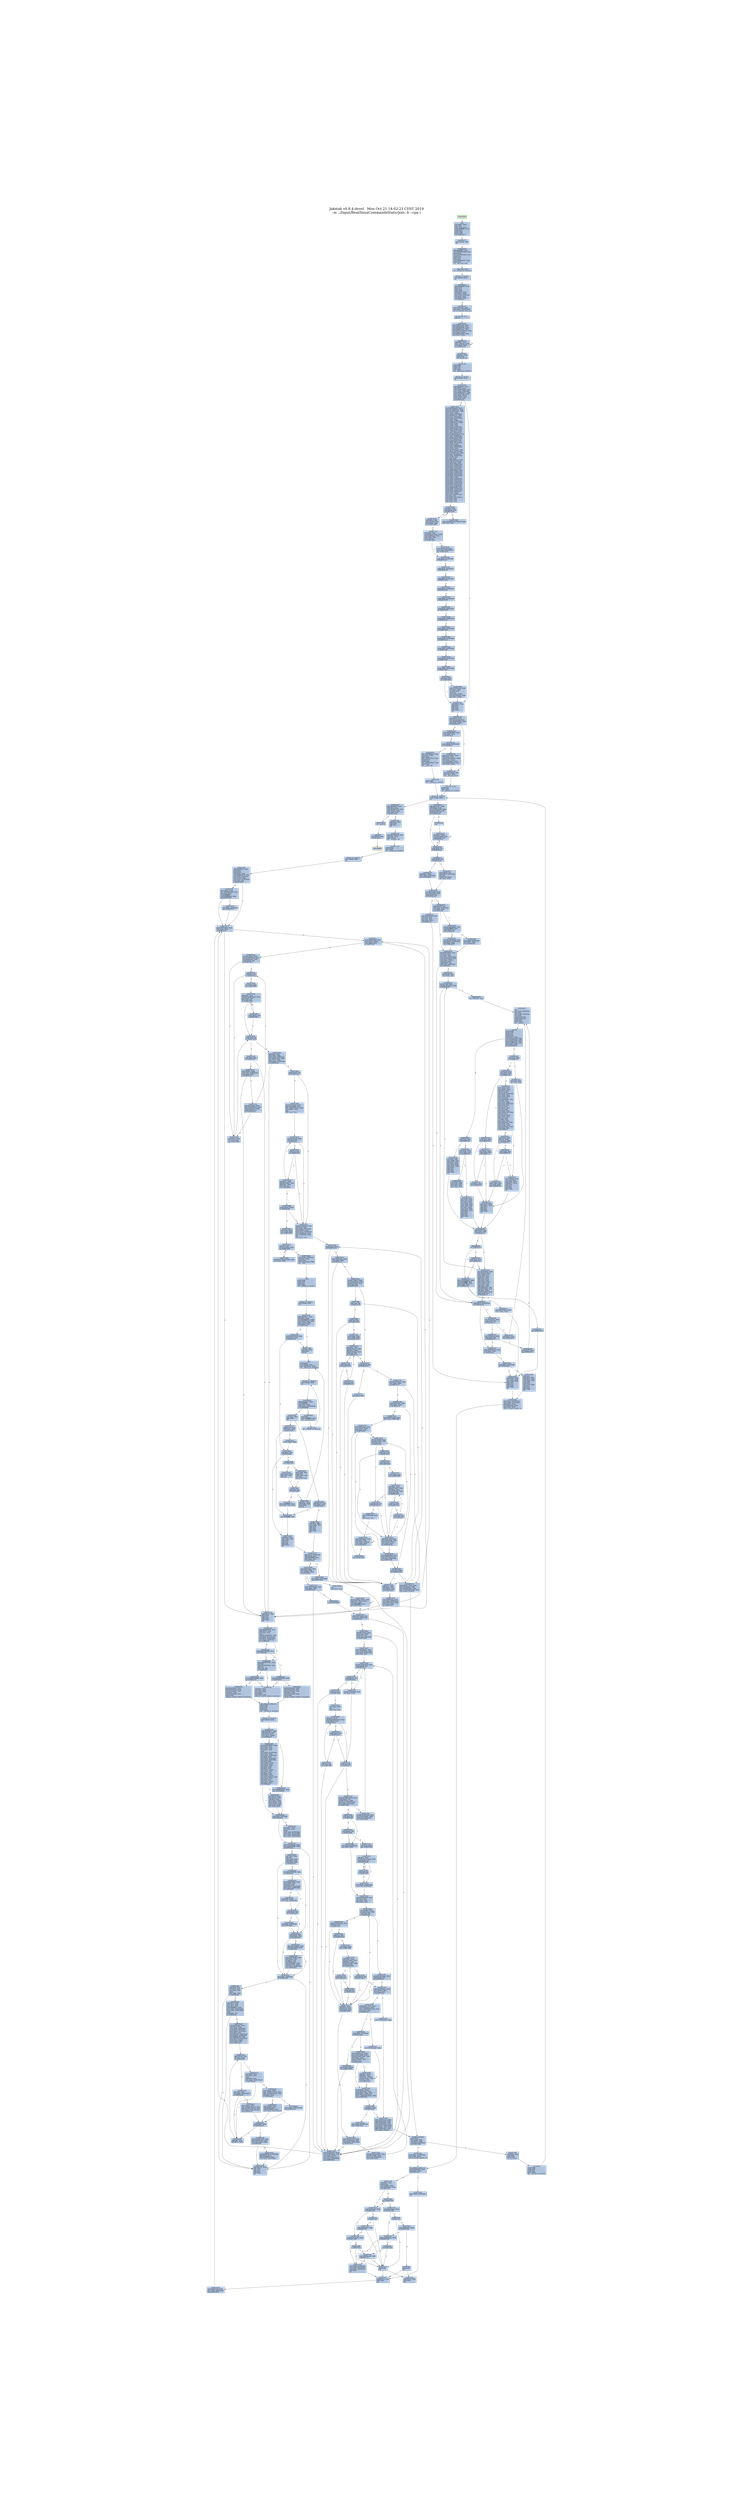 digraph G {
node[shape=rectangle,style=filled,fillcolor=lightsteelblue,color=lightsteelblue]
bgcolor="transparent"
graph [label="Jakstab v0.8.4-devel   Mon Oct 21 14:02:21 CEST 2019\n-m ../Input/Real/linuxCommandsStatic/join -b --cpa i", labelloc=t, fontsize=35, pad=30]
"0x08048740_0"[label="start\nxorl %ebp, %ebp\lpopl %esi\lmovl %esp, %ecx\landl $0xfffffff0, %esp\lpushl %eax\lpushl %esp\lpushl %edx\lcall 0x08048773\l"];
"0x08048750_0"[label="0x08048750\naddl $0x9f8b0, %ebx\lleal -624992(%ebx), %eax\lpushl %eax\lleal -625152(%ebx), %eax\lpushl %eax\lpushl %ecx\lpushl %esi\lmovl $0x804a3e0, %eax\lpushl %eax\lcall __libc_start_main\l"];
"0x08048773_0"[label="0x08048773\nmovl (%esp), %ebx\lret\l"];
"0x08048780_0"[label="_dl_relocate_static_...\nrepz ret\l"];
"0x08048790_0"[label="__x86.get_pc_thunk.b...\nmovl (%esp), %ebx\lret\l"];
"0x0804ad4a_0"[label="__x86.get_pc_thunk.a...\nmovl (%esp), %eax\lret\l"];
"0x0804d423_0"[label="__x86.get_pc_thunk.d...\nmovl (%esp), %edx\lret\l"];
"0x0804d77e_0"[label="__x86.get_pc_thunk.c...\nmovl (%esp), %ecx\lret\l"];
"0x0804e930_0"[label="get_common_indeces.c...\npushl %ebp\lpushl %edi\lpushl %esi\lpushl %ebx\lcall __x86.get_pc_thunk.bp\l"];
"0x0804e939_0"[label="0x0804e939\naddl $0x996c7, %ebp\lsubl $0x108, %esp\ltestl %eax, %eax\lmovl %ecx, (%esp)\lje 0x0804eb18\l"];
"0x0804e950_0"[label="0x0804e950\nmovl $0x80e9c80, %ebp\lmovl %eax, %esi\lmovl %edx, %edi\lmovl $0x1, %eax\lcpuid \lmovl %edx, 0x14(%ebp)\lmovl %eax, %edx\lmovl %ecx, 0x10(%ebp)\lshrl $0x8, %edx\lmovl %ebx, 0xc(%ebp)\lmovl %eax, 0x8(%ebp)\landl $0xf, %edx\lmovl (%esp), %ecx\lmovl %edx, (%esi)\lmovl %eax, %edx\lshrl $0x4, %edx\landl $0xf, %edx\lmovl %edx, (%edi)\lmovl %eax, %edx\lshrl $0xc, %edx\landl $0xf0, %edx\lmovl %edx, (%ecx)\lmovl 0x11c(%esp), %edx\lmovl %eax, %ecx\landl $0xf, %ecx\lmovl %ecx, (%edx)\lcmpl $0xf, (%esi)\lje 0x0804eb01\l"];
"0x0804e9a8_0"[label="0x0804e9a8\ncmpl $0x6, 0x4(%ebp)\ljle 0x0804e9c3\l"];
"0x0804e9ae_0"[label="0x0804e9ae\nmovl $0x7, %eax\lxorl %ecx, %ecx\lcpuid \lmovl %eax, 0x18(%ebp)\lmovl %ebx, 0x1c(%ebp)\lmovl %ecx, 0x20(%ebp)\lmovl %edx, 0x24(%ebp)\l"];
"0x0804e9c3_0"[label="0x0804e9c3\nmovl 0x10(%ebp), %ebx\ltestl $0x8000000, %ebx\lje 0x0804eaf6\l"];
"0x0804e9d2_0"[label="0x0804e9d2\nxorl %ecx, %ecx\llgdt %ax\lmovl %eax, %edx\landl $0x6, %edx\lcmpl $0x6, %edx\lje 0x0804eb23\l"];
"0x0804e9e5_0"[label="0x0804e9e5\ncmpl $0xc, 0x4(%ebp)\ljle 0x0804eaf6\l"];
"0x0804e9ef_0"[label="0x0804e9ef\nmovl $0xd, %esi\lxorl %ecx, %ecx\lmovl %esi, %eax\lcpuid \ltestl %ebx, %ebx\lje 0x0804eaf6\l"];
"0x0804ea02_0"[label="0x0804ea02\naddl $0x7f, %ebx\lmovl %esi, %eax\lmovl $0x1, %ecx\landl $0xffffffc0, %ebx\lmovl %ebx, 0x40(%ebp)\lmovl %ebx, 0x44(%ebp)\lcpuid \ltestb $0x2, %al\lje 0x0804eaf6\l"];
"0x0804ea1f_0"[label="0x0804ea1f\nleal 0x8(%esp), %ecx\lmovl $0x3, %eax\lmovl %ebp, 0x4(%esp)\lmovl $0x0, 0x8(%esp)\lmovl $0xa0, 0xc(%esp)\lmovl $0x2, %esi\lmovl $0x240, 0x10(%esp)\lmovl $0xa0, 0x88(%esp)\lleal 0x88(%esp), %edi\lmovl $0x100, 0x8c(%esp)\lmovl %ecx, (%esp)\lmovl %eax, %ebp\ljmp 0x0804eaac\l"];
"0x0804ea70_0"[label="0x0804ea70\nmovl $0xd, %eax\lmovl %esi, %ecx\lcpuid \lcmpl $0x2, %esi\lmovl %eax, (%edi,%esi,4)\lje 0x0804eaa6\l"];
"0x0804ea81_0"[label="0x0804ea81\nmovl (%esp), %ebx\lmovl -4(%edi,%esi,4), %eax\laddl -4(%ebx,%esi,4), %eax\landl $0x2, %ecx\lje 0x0804eb8e\l"];
"0x0804ea95_0"[label="0x0804ea95\nmovl (%esp), %ecx\laddl $0x3f, %eax\landl $0xffffffc0, %eax\lmovl %eax, (%ecx,%esi,4)\l"];
"0x0804eaa1_0"[label="0x0804eaa1\ncmpl $0x20, %ebp\lje 0x0804ead2\l"];
"0x0804eaa6_0"[label="0x0804eaa6\naddl $0x1, %esi\laddl $0x1, %ebp\l"];
"0x0804eaac_0"[label="0x0804eaac\nmovl $0xee, %eax\lbtl %esi, %eax\ljb 0x0804ea70\l"];
"0x0804eab6_0"[label="0x0804eab6\ncmpl $0x2, %esi\lmovl $0x0, (%edi,%esi,4)\lje 0x0804eaa6\l"];
"0x0804eac2_0"[label="0x0804eac2\nmovl (%esp), %ebx\lmovl -4(%edi,%esi,4), %eax\laddl -4(%ebx,%esi,4), %eax\lmovl %eax, (%ebx,%esi,4)\ljmp 0x0804eaa1\l"];
"0x0804ead2_0"[label="0x0804ead2\nmovl 0x104(%esp), %eax\laddl 0x84(%esp), %eax\lmovl 0x4(%esp), %ebp\lje 0x0804eaf6\l"];
"0x0804eae6_0"[label="0x0804eae6\norl $0x400000, 0x48(%ebp)\laddl $0x7f, %eax\landl $0xffffffc0, %eax\lmovl %eax, 0x40(%ebp)\l"];
"0x0804eaf6_0"[label="0x0804eaf6\naddl $0x108, %esp\lpopl %ebx\lpopl %esi\lpopl %edi\lpopl %ebp\lret\l"];
"0x0804eb01_0"[label="0x0804eb01\nshrl $0x14, %eax\lmovzbl %al, %eax\laddl $0xf, %eax\lmovl %eax, (%esi)\lmovl (%esp), %eax\lmovl (%eax), %eax\laddl %eax, (%edi)\ljmp 0x0804e9a8\l"];
"0x0804eb18_0"[label="0x0804eb18\nmovl $0x80e9c80, %ebp\ljmp 0x0804e9a8\l"];
"0x0804eb23_0"[label="0x0804eb23\ntestl $0x10000000, %ebx\lje 0x0804eb4a\l"];
"0x0804eb2b_0"[label="0x0804eb2b\nmovl 0x48(%ebp), %edx\lmovl %edx, %ecx\lorl $0x40, %ecx\ltestb $0x20, 0x1c(%ebp)\lmovl %ecx, 0x48(%ebp)\lje 0x0804eb45\l"];
"0x0804eb3c_0"[label="0x0804eb3c\norl $0x440, %edx\lmovl %edx, 0x48(%ebp)\l"];
"0x0804eb45_0"[label="0x0804eb45\nandb $0x10, %bh\ljne 0x0804eb85\l"];
"0x0804eb4a_0"[label="0x0804eb4a\nandl $0xe0, %eax\lcmpl $0xe0, %eax\ljne 0x0804e9e5\l"];
"0x0804eb5a_0"[label="0x0804eb5a\nmovl 0x1c(%ebp), %edx\ltestl $0x10000, %edx\lje 0x0804e9e5\l"];
"0x0804eb69_0"[label="0x0804eb69\nmovl 0x48(%ebp), %eax\lmovl %eax, %ecx\lorb $0x10, %ah\lorb $0x30, %ch\landl $0x20000, %edx\lcmovnel %ecx, %eax\lmovl %eax, 0x48(%ebp)\ljmp 0x0804e9e5\l"];
"0x0804eb85_0"[label="0x0804eb85\norl $0x80, 0x48(%ebp)\ljmp 0x0804eb4a\l"];
"0x0804eb8e_0"[label="0x0804eb8e\nmovl %eax, (%ebx,%esi,4)\ljmp 0x0804eaa1\l"];
"0x0804eba0_0"[label="__libc_start_main\ncall __x86.get_pc_thunk.ax\l"];
"0x0804eba5_0"[label="0x0804eba5\naddl $0x9945b, %eax\lpushl %edi\lpushl %esi\lpushl %ebx\lsubl $0x70, %esp\lmovl $0x0, %edx\lmovl %eax, 0xc(%esp)\lxorl %eax, %eax\ltestl %edx, %edx\lje 0x0804ebc9\l"];
"0x0804ebc9_0"[label="0x0804ebc9\nmovl 0xc(%esp), %edi\lmovl %eax, 0xe30(%edi)\lcall _dl_relocate_static_pie\l"];
"0x0804ebd8_0"[label="0x0804ebd8\nmovl 0x88(%esp), %eax\lmovl 0x84(%esp), %esi\lmovl $0x80e9c44, %edx\lmovl 0x98(%esp), %ecx\lleal 0x4(%eax,%esi,4), %eax\lmovl %eax, (%edx)\lmovl $0x80e7ec8, %edx\lmovl %ecx, (%edx)\l"];
"0x0804ec01_0"[label="0x0804ec01\naddl $0x4, %eax\lmovl -4(%eax), %edx\ltestl %edx, %edx\ljne 0x0804ec01\l"];
"0x0804ec0b_0"[label="0x0804ec0b\nsubl $0xc, %esp\lpushl %eax\lcall _dl_aux_init\l"];
"0x0804ec14_0"[label="0x0804ec14\naddl $0x10, %esp\lmovl 0xc(%esp), %esi\lmovl $0x80ea290, %eax\lcmpl $0x0, (%eax)\ljne 0x0804ec52\l"];
"0x0804ec26_0"[label="0x0804ec26\nmovl $0x8048000, %edx\ltestl %edx, %edx\lje 0x0804ec52\l"];
"0x0804ec30_0"[label="0x0804ec30\ncmpw $0x20, 0x2a(%edx)\ljne 0x0804f024\l"];
"0x0804ec3b_0"[label="0x0804ec3b\nmovl 0x1c(%edx), %ecx\laddl %edx, %ecx\lmovzwl 0x2c(%edx), %edx\lmovl %ecx, (%eax)\lmovl 0xc(%esp), %eax\lmovl $0x80ea2b0, %eax\lmovl %edx, (%eax)\l"];
"0x0804ec52_0"[label="0x0804ec52\nmovl 0xc(%esp), %esi\lmovl %esi, %ebx\lcall __libc_init_secure\l"];
"0x0804ec5d_0"[label="0x0804ec5d\nmovl $0x80e9c44, %eax\lsubl $0xc, %esp\lpushl (%eax)\lcall __tunables_init\l"];
"0x0804ec6d_0"[label="0x0804ec6d\nmovl $0x80e9c80, %esi\laddl $0x10, %esp\lxorl %eax, %eax\lcpuid \lcmpl $0x756e6547, %ebx\lmovl $0x0, 0x1c(%esp)\lmovl $0x0, 0x20(%esp)\lmovl %eax, 0x4(%esi)\ljne 0x0804ef5f\l"];
"0x0804ec99_0"[label="0x0804ec99\ncmpl $0x6c65746e, %ecx\ljne 0x0804ef5f\l"];
"0x0804eca5_0"[label="0x0804eca5\ncmpl $0x49656e69, %edx\lje 0x0804f0eb\l"];
"0x0804ecb1_0"[label="0x0804ecb1\nsubl $0xc, %esp\lxorl %eax, %eax\lxorl %ecx, %ecx\lpushl $0x0\lxorl %edx, %edx\lcall get_common_indeces.constprop.1\l"];
"0x0804ef5f_0"[label="0x0804ef5f\ncmpl $0x68747541, %ebx\lsete %bl\lcmpl $0x444d4163, %ecx\lsete %al\ltestb %al, %bl\lje 0x0804ecb1\l"];
"0x0804ef79_0"[label="0x0804ef79\ncmpl $0x69746e65, %edx\ljne 0x0804ecb1\l"];
"0x0804ef85_0"[label="0x0804ef85\nleal 0x2c(%esp), %ecx\lleal 0x20(%esp), %edx\lleal 0x1c(%esp), %eax\lsubl $0xc, %esp\lleal 0x3c(%esp), %ebx\lpushl %ebx\lcall get_common_indeces.constprop.1\l"];
"0x0804f024_0"[label="0x0804f024\nleal -197688(%esi), %eax\lmovl %esi, %ebx\lpushl %eax\lleal -197872(%esi), %eax\lpushl $0xb4\lpushl %eax\lleal -197816(%esi), %eax\lpushl %eax\lcall __assert_fail\l"];
"0x0804f0eb_0"[label="0x0804f0eb\nleal 0x20(%esp), %edx\lleal 0x24(%esp), %ecx\lleal 0x1c(%esp), %eax\lsubl $0xc, %esp\lleal 0x34(%esp), %ebx\lpushl %ebx\lcall get_common_indeces.constprop.1\l"];
"0x0804f2a2_0"[label="__x86.get_pc_thunk.b...\nmovl (%esp), %ebp\lret\l"];
"0x0804f5f9_0"[label="__x86.get_pc_thunk.s...\nmovl (%esp), %esi\lret\l"];
"0x08051d20_0"[label="__assert_fail\npushl %ebx\lcall __x86.get_pc_thunk.bx\l"];
"0x08055b73_0"[label="__x86.get_pc_thunk.d...\nmovl (%esp), %edi\lret\l"];
"0x0807aae0_0"[label="__sbrk\npushl %ebp\lpushl %edi\lpushl %esi\lpushl %ebx\lcall __x86.get_pc_thunk.si\l"];
"0x0807aae9_0"[label="0x0807aae9\naddl $0x6d517, %esi\lsubl $0xc, %esp\lmovl $0x80e9d2c, %ebp\lmovl 0x20(%esp), %edi\lmovl (%ebp), %ebx\ltestl %ebx, %ebx\lje 0x0807ab0d\l"];
"0x0807ab03_0"[label="0x0807ab03\nmovl 0xe30(%esi), %eax\ltestl %eax, %eax\lje 0x0807ab21\l"];
"0x0807ab0d_0"[label="0x0807ab0d\nsubl $0xc, %esp\lpushl $0x0\lcall brk\l"];
"0x0807ab17_0"[label="0x0807ab17\naddl $0x10, %esp\ltestl %eax, %eax\ljs 0x0807ab40\l"];
"0x0807ab1e_0"[label="0x0807ab1e\nmovl (%ebp), %ebx\l"];
"0x0807ab21_0"[label="0x0807ab21\ncmpl $0x0, %edi\lje 0x0807ab45\l"];
"0x0807ab26_0"[label="0x0807ab26\njle 0x0807ab70\l"];
"0x0807ab28_0"[label="0x0807ab28\nmovl %ebx, %eax\laddl %edi, %eax\lsetb %al\l"];
"0x0807ab2f_0"[label="0x0807ab2f\ntestb %al, %al\lje 0x0807ab50\l"];
"0x0807ab33_0"[label="0x0807ab33\nmovl $0xffffffe0, %eax\lmovl $0xc, %gs:(%eax)\l"];
"0x0807ab40_0"[label="0x0807ab40\nmovl $0xffffffff, %ebx\l"];
"0x0807ab45_0"[label="0x0807ab45\naddl $0xc, %esp\lmovl %ebx, %eax\lpopl %ebx\lpopl %esi\lpopl %edi\lpopl %ebp\lret\l"];
"0x0807ab50_0"[label="0x0807ab50\nsubl $0xc, %esp\laddl %ebx, %edi\lpushl %edi\lcall brk\l"];
"0x0807ab5b_0"[label="0x0807ab5b\naddl $0x10, %esp\ltestl %eax, %eax\ljs 0x0807ab40\l"];
"0x0807ab62_0"[label="0x0807ab62\naddl $0xc, %esp\lmovl %ebx, %eax\lpopl %ebx\lpopl %esi\lpopl %edi\lpopl %ebp\lret\l"];
"0x0807ab70_0"[label="0x0807ab70\nmovl %edi, %eax\lnegl %eax\lcmpl %ebx, %eax\lseta %al\ljmp 0x0807ab2f\l"];
"0x0807cef0_0"[label="do_tunable_update_va...\nmovl 0x4(%eax), %ecx\lcmpl $0x3, %ecx\lje 0x0807cf40\l"];
"0x0807cef8_0"[label="0x0807cef8\ncmpl $0x1, %ecx\lpushl %ebx\lmovl (%edx), %ebx\lmovl 0x4(%edx), %edx\lje 0x0807cf18\l"];
"0x0807cf03_0"[label="0x0807cf03\njae 0x0807cf18\l"];
"0x0807cf05_0"[label="0x0807cf05\ncmpl 0xc(%eax), %edx\ljle 0x0807cf48\l"];
"0x0807cf0a_0"[label="0x0807cf0a\ncmpl 0x14(%eax), %edx\ljl 0x0807cf30\l"];
"0x0807cf0f_0"[label="0x0807cf0f\njle 0x0807cf2b\l"];
"0x0807cf11_0"[label="0x0807cf11\npopl %ebx\lret\l"];
"0x0807cf18_0"[label="0x0807cf18\ncmpl 0xc(%eax), %edx\lja 0x0807cf24\l"];
"0x0807cf1d_0"[label="0x0807cf1d\njb 0x0807cf11\l"];
"0x0807cf1f_0"[label="0x0807cf1f\ncmpl 0x8(%eax), %ebx\ljb 0x0807cf11\l"];
"0x0807cf24_0"[label="0x0807cf24\ncmpl 0x14(%eax), %edx\ljb 0x0807cf30\l"];
"0x0807cf29_0"[label="0x0807cf29\nja 0x0807cf11\l"];
"0x0807cf2b_0"[label="0x0807cf2b\ncmpl 0x10(%eax), %ebx\lja 0x0807cf11\l"];
"0x0807cf30_0"[label="0x0807cf30\nmovl %ebx, 0x18(%eax)\lmovl %edx, 0x1c(%eax)\lmovb $0x1, 0x20(%eax)\lpopl %ebx\lret\l"];
"0x0807cf40_0"[label="0x0807cf40\nmovl %edx, 0x18(%eax)\lret\l"];
"0x0807cf48_0"[label="0x0807cf48\njl 0x0807cf11\l"];
"0x0807cf4a_0"[label="0x0807cf4a\ncmpl 0x8(%eax), %ebx\ljae 0x0807cf0a\l"];
"0x0807cf4f_0"[label="0x0807cf4f\npopl %ebx\lret\l"];
"0x0807cf60_0"[label="tunable_initialize\npushl %ebx\lmovl %eax, %ebx\lsubl $0x18, %esp\lcmpl $0x3, 0x4(%eax)\ljne 0x0807cf80\l"];
"0x0807cf6c_0"[label="0x0807cf6c\nmovb $0x1, 0x20(%eax)\lmovl %ebx, %eax\lcall do_tunable_update_val\l"];
"0x0807cf77_0"[label="0x0807cf77\naddl $0x18, %esp\lpopl %ebx\lret\l"];
"0x0807cf80_0"[label="0x0807cf80\nsubl $0x8, %esp\lpushl $0x0\lpushl %edx\lcall _dl_strtoul\l"];
"0x0807cf8b_0"[label="0x0807cf8b\nmovl %eax, 0x18(%esp)\lmovl %edx, 0x1c(%esp)\laddl $0x10, %esp\lleal 0x8(%esp), %edx\lmovl %ebx, %eax\lcall do_tunable_update_val\l"];
"0x0807cfa1_0"[label="0x0807cfa1\naddl $0x18, %esp\lpopl %ebx\lret\l"];
"0x0807cfd0_0"[label="__tunables_init\npushl %ebp\lpushl %edi\lcall __x86.get_pc_thunk.di\l"];
"0x0807cfd7_0"[label="0x0807cfd7\naddl $0x6b029, %edi\lpushl %esi\lpushl %ebx\lsubl $0x3c, %esp\lmovl $0x80e7ecc, %eax\lmovl %edi, 0xc(%esp)\lmovl (%eax), %esi\lmovl %eax, 0x18(%esp)\ltestl %esi, %esi\lje 0x0807d010\l"];
"0x0807cff6_0"[label="0x0807cff6\nmovl $0x21, %eax\lleal -184649(%edi), %ebx\lxorl %ecx, %ecx\lint $0xffffff80\lcmpl $0xfffff000, %eax\ljbe 0x0807d31b\l"];
"0x0807d010_0"[label="0x0807d010\nmovl 0x50(%esp), %eax\ltestl %eax, %eax\lje 0x0807d14f\l"];
"0x0807d01c_0"[label="0x0807d01c\nmovl 0x50(%esp), %eax\lmovl (%eax), %ebp\ltestl %ebp, %ebp\lje 0x0807d14f\l"];
"0x0807d02a_0"[label="0x0807d02a\nmovzbl (%ebp), %ecx\lmovl 0x50(%esp), %eax\lleal 0x4(%eax), %ebx\lcmpb $0x3d, %cl\lje 0x0807d1c2\l"];
"0x0807d03e_0"[label="0x0807d03e\ntestb %cl, %cl\lje 0x0807d1c2\l"];
"0x0807d046_0"[label="0x0807d046\nxorl %eax, %eax\ljmp 0x0807d055\l"];
"0x0807d050_0"[label="0x0807d050\ncmpb $0x3d, %dl\lje 0x0807d063\l"];
"0x0807d055_0"[label="0x0807d055\naddl $0x1, %eax\lmovzbl (%ebp,%eax), %edx\lmovl %eax, %esi\ltestb %dl, %dl\ljne 0x0807d050\l"];
"0x0807d063_0"[label="0x0807d063\ntestb %dl, %dl\lje 0x0807d1a0\l"];
"0x0807d06b_0"[label="0x0807d06b\naddl $0x1, %esi\ltestl %ebx, %ebx\lmovl %ebx, 0x8(%esp)\lleal (%ebp,%esi), %eax\lmovl %ecx, %edi\lmovl %eax, 0x14(%esp)\lje 0x0807d14f\l"];
"0x0807d084_0"[label="0x0807d084\ncmpb $0x47, %cl\ljne 0x0807d0c1\l"];
"0x0807d089_0"[label="0x0807d089\nmovl 0xc(%esp), %ecx\lleal 0x1(%ebp), %eax\lleal -184663(%ecx), %ebx\lmovl $0x4c, %ecx\lnop \lleal (%esi), %esi\l"];
"0x0807d0a0_0"[label="0x0807d0a0\nmovzbl (%eax), %edx\ltestb %dl, %dl\lje 0x0807d0c1\l"];
"0x0807d0a7_0"[label="0x0807d0a7\ncmpb %cl, %dl\ljne 0x0807d0c1\l"];
"0x0807d0ab_0"[label="0x0807d0ab\naddl $0x1, %ebx\lmovzbl (%ebx), %ecx\laddl $0x1, %eax\ltestb %cl, %cl\ljne 0x0807d0a0\l"];
"0x0807d0b8_0"[label="0x0807d0b8\ncmpb $0x3d, (%eax)\lje 0x0807d24f\l"];
"0x0807d0c1_0"[label="0x0807d0c1\nmovl 0x18(%esp), %eax\lxorl %edi, %edi\lmovl %ebp, 0x4(%esp)\lmovl (%eax), %eax\lmovl %eax, 0x10(%esp)\lmovl 0xc(%esp), %eax\lleal -1344(%eax), %esi\lnop \lleal (%esi), %esi\l"];
"0x0807d0e0_0"[label="0x0807d0e0\ncmpb $0x0, (%esi)\ljne 0x0807d130\l"];
"0x0807d0e5_0"[label="0x0807d0e5\nmovl 0x8(%esi), %ebp\ltestl %ebp, %ebp\lje 0x0807d130\l"];
"0x0807d0ec_0"[label="0x0807d0ec\nmovzbl (%ebp), %edx\lmovl 0x4(%esp), %ebx\lmovzbl (%ebx), %eax\ltestb %dl, %dl\lje 0x0807d128\l"];
"0x0807d0fb_0"[label="0x0807d0fb\ntestb %al, %al\lje 0x0807d130\l"];
"0x0807d0ff_0"[label="0x0807d0ff\ncmpb %al, %dl\ljne 0x0807d130\l"];
"0x0807d103_0"[label="0x0807d103\nmovl %ebp, %ecx\lmovl %ebx, %edx\ljmp 0x0807d118\l"];
"0x0807d110_0"[label="0x0807d110\ncmpb %al, %bl\ljne 0x0807d130\l"];
"0x0807d114_0"[label="0x0807d114\ntestb %al, %al\lje 0x0807d130\l"];
"0x0807d118_0"[label="0x0807d118\naddl $0x1, %ecx\lmovzbl (%ecx), %ebx\laddl $0x1, %edx\lmovzbl (%edx), %eax\ltestb %bl, %bl\ljne 0x0807d110\l"];
"0x0807d128_0"[label="0x0807d128\ncmpb $0x3d, %al\lje 0x0807d160\l"];
"0x0807d12c_0"[label="0x0807d12c\nleal (%esi), %esi\l"];
"0x0807d130_0"[label="0x0807d130\naddl $0x1, %edi\laddl $0x2c, %esi\lcmpl $0x16, %edi\ljne 0x0807d0e0\l"];
"0x0807d13b_0"[label="0x0807d13b\nmovl 0x8(%esp), %eax\lmovl %eax, 0x50(%esp)\lmovl 0x50(%esp), %eax\ltestl %eax, %eax\ljne 0x0807d01c\l"];
"0x0807d14f_0"[label="0x0807d14f\naddl $0x3c, %esp\lpopl %ebx\lpopl %esi\lpopl %edi\lpopl %ebp\lret\l"];
"0x0807d160_0"[label="0x0807d160\nmovl 0x10(%esp), %edx\ltestl %edx, %edx\lje 0x0807d174\l"];
"0x0807d168_0"[label="0x0807d168\nmovl 0x4(%esi), %eax\ltestl %eax, %eax\lje 0x0807d1cb\l"];
"0x0807d16f_0"[label="0x0807d16f\ncmpl $0x2, %eax\ljne 0x0807d130\l"];
"0x0807d174_0"[label="0x0807d174\nimull $0x2c, %edi, %eax\lmovl 0xc(%esp), %edi\lmovl 0x14(%esp), %edx\lleal -1376(%edi,%eax), %eax\lcall tunable_initialize\l"];
"0x0807d18b_0"[label="0x0807d18b\nmovl 0x8(%esp), %eax\lmovl %eax, 0x50(%esp)\ljmp 0x0807d010\l"];
"0x0807d1a0_0"[label="0x0807d1a0\ntestl %ebx, %ebx\lje 0x0807d14f\l"];
"0x0807d1a4_0"[label="0x0807d1a4\nmovl (%ebx), %ebp\lmovl %ebx, 0x50(%esp)\ltestl %ebp, %ebp\lje 0x0807d14f\l"];
"0x0807d1ae_0"[label="0x0807d1ae\nmovzbl (%ebp), %ecx\lmovl 0x50(%esp), %eax\lleal 0x4(%eax), %ebx\lcmpb $0x3d, %cl\ljne 0x0807d03e\l"];
"0x0807d1c2_0"[label="0x0807d1c2\nmovl %ecx, %edx\lxorl %esi, %esi\ljmp 0x0807d063\l"];
"0x0807d1cb_0"[label="0x0807d1cb\nmovl 0x50(%esp), %eax\lmovl %eax, 0x8(%esp)\l"];
"0x0807d1d3_0"[label="0x0807d1d3\nmovl 0x8(%esp), %eax\lmovl (%eax), %eax\ltestl %eax, %eax\lje 0x0807d224\l"];
"0x0807d1dd_0"[label="0x0807d1dd\nmovzbl (%ebp), %ecx\lmovzbl (%eax), %edx\ltestb %cl, %cl\lje 0x0807d210\l"];
"0x0807d1e8_0"[label="0x0807d1e8\ntestb %dl, %dl\lje 0x0807d215\l"];
"0x0807d1ec_0"[label="0x0807d1ec\ncmpb %dl, %cl\ljne 0x0807d215\l"];
"0x0807d1f0_0"[label="0x0807d1f0\nmovl %ebp, %ecx\ljmp 0x0807d200\l"];
"0x0807d1f8_0"[label="0x0807d1f8\ncmpb %dl, %bl\ljne 0x0807d215\l"];
"0x0807d1fc_0"[label="0x0807d1fc\ntestb %dl, %dl\lje 0x0807d215\l"];
"0x0807d200_0"[label="0x0807d200\naddl $0x1, %ecx\lmovzbl (%ecx), %ebx\laddl $0x1, %eax\lmovzbl (%eax), %edx\ltestb %bl, %bl\ljne 0x0807d1f8\l"];
"0x0807d210_0"[label="0x0807d210\ncmpb $0x3d, %dl\lje 0x0807d234\l"];
"0x0807d215_0"[label="0x0807d215\naddl $0x4, 0x8(%esp)\lmovl 0x8(%esp), %eax\lmovl (%eax), %eax\ltestl %eax, %eax\ljne 0x0807d1dd\l"];
"0x0807d224_0"[label="0x0807d224\nmovl 0x50(%esp), %ecx\lmovl 0x4(%esi), %eax\lmovl %ecx, 0x8(%esp)\ljmp 0x0807d16f\l"];
"0x0807d234_0"[label="0x0807d234\nmovl 0x8(%esp), %eax\lnop \lleal (%esi), %esi\l"];
"0x0807d240_0"[label="0x0807d240\nmovl 0x4(%eax), %edx\laddl $0x4, %eax\lmovl %edx, -4(%eax)\ltestl %edx, %edx\ljne 0x0807d240\l"];
"0x0807d24d_0"[label="0x0807d24d\njmp 0x0807d1d3\l"];
"0x0807d24f_0"[label="0x0807d24f\nxorl %edx, %edx\lmovl %edi, %ecx\ljmp 0x0807d25f\l"];
"0x0807d258_0"[label="0x0807d258\nmovzbl 0x1(%ebp,%edx), %ecx\lmovl %eax, %edx\l"];
"0x0807d25f_0"[label="0x0807d25f\ntestb %cl, %cl\lleal 0x1(%edx), %eax\ljne 0x0807d258\l"];
"0x0807d266_0"[label="0x0807d266\nmovl %edx, 0x4(%esp)\lsubl $0xc, %esp\lpushl %eax\lmovl 0x1c(%esp), %ebx\lcall __sbrk\l"];
"0x0807d277_0"[label="0x0807d277\nmovl %eax, 0x34(%esp)\laddl $0x10, %esp\lcmpl $0xffffffff, %eax\lmovl %eax, %ecx\lje 0x0807d4e0\l"];
"0x0807d289_0"[label="0x0807d289\nmovl 0x4(%esp), %edx\ltestl %edx, %edx\lleal -1(%edx), %eax\lje 0x0807d4c6\l"];
"0x0807d298_0"[label="0x0807d298\nnop \lleal (%esi), %esi\l"];
"0x0807d2a0_0"[label="0x0807d2a0\nmovzbl (%ebp,%eax), %edx\lmovb %dl, (%ecx,%eax)\lsubl $0x1, %eax\lcmpl $0xffffffff, %eax\ljne 0x0807d2a0\l"];
"0x0807d2b0_0"[label="0x0807d2b0\naddl 0x24(%esp), %esi\lmovl %esi, 0x2c(%esp)\lje 0x0807d304\l"];
"0x0807d2ba_0"[label="0x0807d2ba\nmovzbl (%esi), %eax\lmovl %esi, %ebp\ltestb %al, %al\lmovb %al, 0x4(%esp)\lje 0x0807d304\l"];
"0x0807d2c7_0"[label="0x0807d2c7\nmovl 0xc(%esp), %eax\lleal -1376(%eax), %eax\lmovl %eax, 0x28(%esp)\lleal (%esi), %esi\l"];
"0x0807d2d8_0"[label="0x0807d2d8\nmovzbl 0x4(%esp), %eax\lcmpb $0x3d, %al\lje 0x0807d32a\l"];
"0x0807d2e1_0"[label="0x0807d2e1\ncmpb $0x3a, %al\lje 0x0807d32a\l"];
"0x0807d2e5_0"[label="0x0807d2e5\ntestb %al, %al\lje 0x0807d304\l"];
"0x0807d2e9_0"[label="0x0807d2e9\nxorl %edx, %edx\lnop \lleal (%esi), %esi\l"];
"0x0807d2f0_0"[label="0x0807d2f0\naddl $0x1, %edx\lmovzbl (%ebp,%edx), %eax\lcmpb $0x3d, %al\lje 0x0807d331\l"];
"0x0807d2fc_0"[label="0x0807d2fc\ncmpb $0x3a, %al\lje 0x0807d331\l"];
"0x0807d300_0"[label="0x0807d300\ntestb %al, %al\ljne 0x0807d2f0\l"];
"0x0807d304_0"[label="0x0807d304\nmovl 0x50(%esp), %eax\lmovl 0x24(%esp), %edi\lmovl %edi, (%eax)\lmovl 0x8(%esp), %eax\lmovl %eax, 0x50(%esp)\ljmp 0x0807d010\l"];
"0x0807d31b_0"[label="0x0807d31b\nmovl $0x2, -416(%edi)\ljmp 0x0807d010\l"];
"0x0807d32a_0"[label="0x0807d32a\nmovzbl 0x4(%esp), %eax\lxorl %edx, %edx\l"];
"0x0807d331_0"[label="0x0807d331\ntestb %al, %al\lje 0x0807d304\l"];
"0x0807d335_0"[label="0x0807d335\nleal 0x1(%ebp,%edx), %ecx\lcmpb $0x3a, %al\lmovzbl (%ecx), %ebx\lmovl %ecx, 0x10(%esp)\lmovb %bl, 0x1f(%esp)\lje 0x0807d430\l"];
"0x0807d34c_0"[label="0x0807d34c\ntestb %bl, %bl\lje 0x0807d46f\l"];
"0x0807d354_0"[label="0x0807d354\ncmpb $0x3a, %bl\lje 0x0807d46f\l"];
"0x0807d35d_0"[label="0x0807d35d\nxorl %eax, %eax\ljmp 0x0807d36c\l"];
"0x0807d368_0"[label="0x0807d368\ntestb %dl, %dl\lje 0x0807d378\l"];
"0x0807d36c_0"[label="0x0807d36c\naddl $0x1, %eax\lmovzbl (%ecx,%eax), %edx\lcmpb $0x3a, %dl\ljne 0x0807d368\l"];
"0x0807d378_0"[label="0x0807d378\nmovl %eax, 0x20(%esp)\lmovb %dl, 0x1f(%esp)\l"];
"0x0807d380_0"[label="0x0807d380\nmovl 0x28(%esp), %edi\lxorl %esi, %esi\lleal (%esi), %esi\lleal (%edi), %edi\l"];
"0x0807d390_0"[label="0x0807d390\nmovl (%edi), %eax\lmovzbl (%eax), %edx\ltestb %dl, %dl\lje 0x0807d3fb\l"];
"0x0807d399_0"[label="0x0807d399\nmovzbl 0x4(%esp), %ecx\ltestb %cl, %cl\lje 0x0807d3cd\l"];
"0x0807d3a2_0"[label="0x0807d3a2\ncmpb %cl, %dl\ljne 0x0807d3cd\l"];
"0x0807d3a6_0"[label="0x0807d3a6\nmovl %ebp, %edx\ljmp 0x0807d3b8\l"];
"0x0807d3b0_0"[label="0x0807d3b0\ncmpb %bl, %cl\ljne 0x0807d3cd\l"];
"0x0807d3b4_0"[label="0x0807d3b4\ntestb %bl, %bl\lje 0x0807d3cd\l"];
"0x0807d3b8_0"[label="0x0807d3b8\naddl $0x1, %eax\lmovzbl (%eax), %ecx\laddl $0x1, %edx\lmovzbl (%edx), %ebx\ltestb %cl, %cl\ljne 0x0807d3b0\l"];
"0x0807d3c8_0"[label="0x0807d3c8\ncmpb $0x3d, %bl\lje 0x0807d405\l"];
"0x0807d3cd_0"[label="0x0807d3cd\naddl $0x1, %esi\laddl $0x2c, %edi\lcmpl $0x16, %esi\ljne 0x0807d390\l"];
"0x0807d3d8_0"[label="0x0807d3d8\nmovl 0x10(%esp), %eax\lmovl 0x20(%esp), %edi\lcmpb $0x0, (%eax,%edi)\lje 0x0807d304\l"];
"0x0807d3ea_0"[label="0x0807d3ea\nleal 0x1(%eax,%edi), %ebp\lmovzbl (%ebp), %eax\lmovb %al, 0x4(%esp)\ljmp 0x0807d2d8\l"];
"0x0807d3fb_0"[label="0x0807d3fb\nmovzbl 0x4(%esp), %ebx\lcmpb $0x3d, %bl\ljne 0x0807d3cd\l"];
"0x0807d405_0"[label="0x0807d405\nmovl 0x18(%esp), %eax\lmovl (%eax), %ecx\ltestl %ecx, %ecx\lje 0x0807d442\l"];
"0x0807d40f_0"[label="0x0807d40f\nimull $0x2c, %esi, %eax\lmovl 0xc(%esp), %edi\lmovl -1340(%edi,%eax), %eax\ltestl %eax, %eax\lje 0x0807d47c\l"];
"0x0807d421_0"[label="0x0807d421\nmovl 0x10(%esp), %ebp\l"];
"0x0807d425_0"[label="0x0807d425\ncmpl $0x2, %eax\lje 0x0807d446\l"];
"0x0807d42a_0"[label="0x0807d42a\nmovl %ebp, 0x10(%esp)\ljmp 0x0807d3d8\l"];
"0x0807d430_0"[label="0x0807d430\nmovzbl 0x1f(%esp), %eax\lmovl 0x10(%esp), %ebp\lmovb %al, 0x4(%esp)\ljmp 0x0807d2d8\l"];
"0x0807d442_0"[label="0x0807d442\nmovl 0x10(%esp), %ebp\l"];
"0x0807d446_0"[label="0x0807d446\nmovl 0x10(%esp), %edx\lsubl 0x2c(%esp), %edx\laddl 0x14(%esp), %edx\lmovl 0x20(%esp), %eax\lmovb $0x0, (%edx,%eax)\limull $0x2c, %esi, %eax\laddl 0x28(%esp), %eax\lcall tunable_initialize\l"];
"0x0807d46f_0"[label="0x0807d46f\nmovl $0x0, 0x20(%esp)\ljmp 0x0807d380\l"];
"0x0807d47c_0"[label="0x0807d47c\ncmpb $0x0, 0x1f(%esp)\lje 0x0807d4ed\l"];
"0x0807d483_0"[label="0x0807d483\nmovl 0x10(%esp), %eax\lmovl 0x20(%esp), %edi\lleal 0x1(%eax,%edi), %edx\lmovl %ebp, %eax\lmovzbl (%edx), %ecx\ltestb %cl, %cl\lje 0x0807d4a8\l"];
"0x0807d498_0"[label="0x0807d498\naddl $0x1, %edx\laddl $0x1, %eax\lmovb %cl, -1(%eax)\lmovzbl (%edx), %ecx\ltestb %cl, %cl\ljne 0x0807d498\l"];
"0x0807d4a8_0"[label="0x0807d4a8\nmovb $0x0, (%eax)\lmovl 0xc(%esp), %edi\limull $0x2c, %esi, %eax\lmovl $0x0, 0x20(%esp)\lmovl -1340(%edi,%eax), %eax\ljmp 0x0807d425\l"];
"0x0807d4c6_0"[label="0x0807d4c6\nmovl 0x24(%esp), %ebx\ltestl %ebx, %ebx\lje 0x0807d304\l"];
"0x0807d4d2_0"[label="0x0807d4d2\njmp 0x0807d2b0\l"];
"0x0807d4e0_0"[label="0x0807d4e0\nmovl $0x0, 0x24(%esp)\ljmp 0x0807d304\l"];
"0x0807d4ed_0"[label="0x0807d4ed\nmovb $0x0, (%ebp)\ljmp 0x0807d304\l"];
"0x0807d580_0"[label="_dl_aux_init\npushl %ebp\lpushl %edi\lpushl %esi\lpushl %ebx\lcall __x86.get_pc_thunk.cx\l"];
"0x0807d589_0"[label="0x0807d589\naddl $0x6aa77, %ecx\lsubl $0x74, %esp\lmovl 0x88(%esp), %eax\lmovl %eax, 0x4(%esp)\lmovl $0x80ea27c, %eax\lmovl 0x4(%esp), %edx\lmovl %edx, (%eax)\lmovl (%edx), %eax\ltestl %eax, %eax\lje 0x0807d81d\l"];
"0x0807d5b3_0"[label="0x0807d5b3\nmovl $0x80ea2a4, %esi\lmovl 0x1c60(%ecx), %edi\lmovl 0x1c64(%ecx), %ebp\lmovl (%esi), %ebx\lmovl %edi, 0x30(%esp)\lmovl $0x80e7ecc, %edi\lmovl %esi, 0x5c(%esp)\lmovl %ebp, 0x34(%esp)\lxorl %ebp, %ebp\lmovl %ebx, 0x48(%esp)\lmovl 0xb40(%ecx), %ebx\lmovl %ebp, %edx\lmovl (%edi), %esi\lmovl %edi, 0x10(%esp)\lmovl $0x80ea280, %edi\lmovl %ebx, 0x40(%esp)\lmovl -320(%ecx), %ebx\lmovl %esi, 0x4c(%esp)\lmovzwl 0xb0c(%ecx), %esi\lmovl %edi, 0x68(%esp)\lmovl %ebx, 0x54(%esp)\lmovl $0x80ea2c8, %ebx\lmovw %si, 0x44(%esp)\lmovl $0x80ea29c, %esi\lmovl %ebx, 0x14(%esp)\lmovl (%ebx), %ebx\lmovl %esi, 0x64(%esp)\lmovl %ebx, 0x50(%esp)\lmovl (%esi), %ebx\lmovl 0x1c6c(%ecx), %esi\lmovl %ebx, 0x18(%esp)\lmovl 0x1c68(%ecx), %ebx\lmovl %esi, 0x2c(%esp)\lmovl %ebx, 0x28(%esp)\lmovl (%edi), %esi\lxorl %edi, %edi\lmovl 0xb18(%ecx), %ebx\lmovb %dl, 0x21(%esp)\lmovl 0x4(%esp), %edx\lmovb $0x0, 0x5b(%esp)\lmovl %esi, 0x38(%esp)\lmovb $0x0, 0x5a(%esp)\lmovl %ebx, 0xc(%esp)\lmovl $0x80ea2b0, %ebx\lmovb $0x0, 0x59(%esp)\lmovb $0x0, 0x58(%esp)\lmovb $0x0, 0x47(%esp)\lmovb $0x0, 0x46(%esp)\lmovl (%ebx), %esi\lmovl %ebx, 0x6c(%esp)\lmovb $0x0, 0x3f(%esp)\lmovb $0x0, 0x3e(%esp)\lmovb $0x0, 0x3d(%esp)\lmovb $0x0, 0x3c(%esp)\lmovl %esi, 0x24(%esp)\lmovl $0x80ea290, %esi\lmovb $0x0, 0x23(%esp)\lmovb $0x0, 0x22(%esp)\lmovl %edi, 0x8(%esp)\lmovl (%esi), %ebx\lmovl %esi, 0x60(%esp)\lxorl %esi, %esi\lmovl %ebx, 0x1c(%esp)\lxorl %ebx, %ebx\lmovl %esi, %esi\lleal (%edi), %edi\l"];
"0x0807d6d0_0"[label="0x0807d6d0\nsubl $0x3, %eax\lcmpl $0x1e, %eax\lja 0x0807d70b\l"];
"0x0807d6d8_0"[label="0x0807d6d8\nmovl -183840(%ecx,%eax,4), %edi\laddl %ecx, %edi\l"];
"0x0807d70b_0"[label="0x0807d70b\naddl $0x8, %edx\lmovl (%edx), %eax\ltestl %eax, %eax\ljne 0x0807d6d0\l"];
"0x0807d714_0"[label="0x0807d714\nleal (%esi), %esi\lmovzbl 0x21(%esp), %ebp\lmovl 0x8(%esp), %edi\lmovl %ebp, %eax\ltestb %al, %al\ljne 0x0807da3e\l"];
"0x0807d72b_0"[label="0x0807d72b\ncmpb $0x0, 0x22(%esp)\lje 0x0807d73c\l"];
"0x0807d73c_0"[label="0x0807d73c\ncmpb $0x0, 0x23(%esp)\lje 0x0807d74d\l"];
"0x0807d74d_0"[label="0x0807d74d\ncmpb $0x0, 0x3c(%esp)\lje 0x0807d75e\l"];
"0x0807d75e_0"[label="0x0807d75e\ncmpb $0x0, 0x3d(%esp)\lje 0x0807d76f\l"];
"0x0807d76f_0"[label="0x0807d76f\ncmpb $0x0, 0x3e(%esp)\lje 0x0807d784\l"];
"0x0807d784_0"[label="0x0807d784\ncmpb $0x0, 0x3f(%esp)\lje 0x0807d799\l"];
"0x0807d799_0"[label="0x0807d799\ncmpb $0x0, 0x46(%esp)\lje 0x0807d7ac\l"];
"0x0807d7ac_0"[label="0x0807d7ac\ncmpb $0x0, 0x47(%esp)\lje 0x0807d7bd\l"];
"0x0807d7bd_0"[label="0x0807d7bd\ncmpb $0x0, 0x58(%esp)\lje 0x0807d7ce\l"];
"0x0807d7ce_0"[label="0x0807d7ce\ncmpb $0x0, 0x59(%esp)\lje 0x0807d7df\l"];
"0x0807d7df_0"[label="0x0807d7df\ncmpb $0x0, 0x5a(%esp)\lje 0x0807d7f0\l"];
"0x0807d7f0_0"[label="0x0807d7f0\ncmpb $0x0, 0x5b(%esp)\lje 0x0807d801\l"];
"0x0807d801_0"[label="0x0807d801\ncmpl $0xf, %ebx\ljne 0x0807d81d\l"];
"0x0807d806_0"[label="0x0807d806\nmovl 0x10(%esp), %edx\lxorl %eax, %eax\lorl %esi, %edi\lsetne %al\lmovl %eax, (%edx)\lmovl 0x14(%esp), %eax\lmovl $0x1, (%eax)\l"];
"0x0807d81d_0"[label="0x0807d81d\naddl $0x74, %esp\lpopl %ebx\lpopl %esi\lpopl %edi\lpopl %ebp\lret\l"];
"0x0807da3e_0"[label="0x0807da3e\nmovl 0xc(%esp), %eax\lmovl %eax, 0xb18(%ecx)\ljmp 0x0807d72b\l"];
"0x0807e280_0"[label="__libc_init_secure\npushl %esi\lpushl %ebx\lcall __x86.get_pc_thunk.bx\l"];
"0x0807e287_0"[label="0x0807e287\naddl $0x69d79, %ebx\lsubl $0x4, %esp\lmovl $0x80ea2c8, %eax\lmovl (%eax), %eax\ltestl %eax, %eax\lje 0x0807e2a8\l"];
"0x0807e29c_0"[label="0x0807e29c\naddl $0x4, %esp\lpopl %ebx\lpopl %esi\lret\l"];
"0x0807e2a8_0"[label="0x0807e2a8\ncall __geteuid\l"];
"0x0807f170_0"[label="__syscall_error\ncall __x86.get_pc_thunk.dx\l"];
"0x0809d470_0"[label="__geteuid\nmovl $0xc9, %eax\lcall %gs:0x10\l"];
"0x0809d940_0"[label="brk\npushl %ebx\lmovl $0x2d, %eax\lmovl 0x8(%esp), %ebx\lcall __x86.get_pc_thunk.dx\l"];
"0x0809d94f_0"[label="0x0809d94f\naddl $0x4a6b1, %edx\lint $0xffffff80\lcmpl %eax, %ebx\lmovl %eax, 0x1d2c(%edx)\lja 0x0809d968\l"];
"0x0809d961_0"[label="0x0809d961\nxorl %eax, %eax\lpopl %ebx\lret\l"];
"0x0809d968_0"[label="0x0809d968\npopl %ebx\lmovl $0xfffffff4, %eax\ljmp __syscall_error\l"];
"0x080a61c0_0"[label="_dl_strtoul\npushl %ebp\lpushl %edi\lpushl %esi\lpushl %ebx\lcall __x86.get_pc_thunk.bx\l"];
"0x080a61c9_0"[label="0x080a61c9\naddl $0x41e37, %ebx\lsubl $0x2c, %esp\lmovl 0x40(%esp), %ebp\lmovzbl (%ebp), %eax\lcmpb $0x20, %al\ljne 0x080a61eb\l"];
"0x080a61de_0"[label="0x080a61de\nnop \l"];
"0x080a61e0_0"[label="0x080a61e0\naddl $0x1, %ebp\lmovzbl (%ebp), %eax\lcmpb $0x20, %al\lje 0x080a61e0\l"];
"0x080a61eb_0"[label="0x080a61eb\ncmpb $0x9, %al\lje 0x080a61e0\l"];
"0x080a61ef_0"[label="0x080a61ef\ncmpb $0x2d, %al\lje 0x080a6320\l"];
"0x080a61f7_0"[label="0x080a61f7\ncmpb $0x2b, %al\lmovb $0x1, 0x1f(%esp)\lsete %al\lmovzbl %al, %eax\laddl %eax, %ebp\l"];
"0x080a6206_0"[label="0x080a6206\nmovsbl (%ebp), %eax\lleal -48(%eax), %edx\lcmpb $0x9, %dl\ljbe 0x080a6230\l"];
"0x080a6212_0"[label="0x080a6212\nmovl 0x44(%esp), %ecx\lxorl %esi, %esi\lxorl %edi, %edi\ltestl %ecx, %ecx\lje 0x080a6224\l"];
"0x080a621e_0"[label="0x080a621e\nmovl 0x44(%esp), %eax\lmovl %ebp, (%eax)\l"];
"0x080a6224_0"[label="0x080a6224\naddl $0x2c, %esp\lmovl %esi, %eax\lmovl %edi, %edx\lpopl %ebx\lpopl %esi\lpopl %edi\lpopl %ebp\lret\l"];
"0x080a6230_0"[label="0x080a6230\ncmpb $0x30, %al\lmovl $0xa, 0x14(%esp)\lmovl $0x9, %edx\lje 0x080a6360\l"];
"0x080a6245_0"[label="0x080a6245\nleal 0x30(%edx), %ecx\lxorl %esi, %esi\lxorl %edi, %edi\lmovl %ecx, 0x18(%esp)\lmovl 0x14(%esp), %ecx\lmovl %ecx, (%esp)\lsarl $0x1f, %ecx\lcmpb $0x2f, %al\lmovl %ecx, 0x4(%esp)\ljle 0x080a62f7\l"];
"0x080a6266_0"[label="0x080a6266\nleal (%esi), %esi\lleal (%edi), %edi\l"];
"0x080a6270_0"[label="0x080a6270\nmovsbl %al, %edx\lcmpl 0x18(%esp), %edx\lja 0x080a62f7\l"];
"0x080a6279_0"[label="0x080a6279\nleal -48(%edx), %eax\l"];
"0x080a627c_0"[label="0x080a627c\ncltd \lmovl %eax, 0x8(%esp)\lnotl %eax\lmovl %edx, 0xc(%esp)\lnotl %edx\lpushl 0x4(%esp)\lpushl 0x4(%esp)\lpushl %edx\lpushl %eax\lcall __udivdi3\l"];
"0x080a6298_0"[label="0x080a6298\naddl $0x10, %esp\lcmpl %edi, %edx\lja 0x080a62c4\l"];
"0x080a629f_0"[label="0x080a629f\njae 0x080a62c0\l"];
"0x080a62a1_0"[label="0x080a62a1\nmovl 0x44(%esp), %edx\lmovl $0xffffffff, %esi\lmovl $0xffffffff, %edi\ltestl %edx, %edx\ljne 0x080a621e\l"];
"0x080a62b7_0"[label="0x080a62b7\njmp 0x080a6224\l"];
"0x080a62c0_0"[label="0x080a62c0\ncmpl %esi, %eax\ljbe 0x080a62a1\l"];
"0x080a62c4_0"[label="0x080a62c4\nmovl 0x4(%esp), %edx\lmovl (%esp), %eax\lmovl %edx, %ecx\limull %edi, %eax\limull %esi, %ecx\laddl %eax, %ecx\lmovl %esi, %eax\lmull (%esp), %eax\lmovl %edx, %edi\lmovl %eax, %esi\laddl %ecx, %edi\laddl 0x8(%esp), %esi\ladcl 0xc(%esp), %edi\laddl $0x1, %ebp\lmovsbl (%ebp), %eax\lcmpb $0x2f, %al\ljg 0x080a6270\l"];
"0x080a62f7_0"[label="0x080a62f7\ncmpl $0x10, 0x14(%esp)\ljne 0x080a6330\l"];
"0x080a62fe_0"[label="0x080a62fe\nleal -97(%eax), %edx\lcmpb $0x5, %dl\lja 0x080a6310\l"];
"0x080a6306_0"[label="0x080a6306\nsubl $0x57, %eax\ljmp 0x080a627c\l"];
"0x080a6310_0"[label="0x080a6310\nleal -65(%eax), %edx\lcmpb $0x5, %dl\lja 0x080a6330\l"];
"0x080a6318_0"[label="0x080a6318\nsubl $0x37, %eax\ljmp 0x080a627c\l"];
"0x080a6320_0"[label="0x080a6320\naddl $0x1, %ebp\lmovb $0x0, 0x1f(%esp)\ljmp 0x080a6206\l"];
"0x080a6330_0"[label="0x080a6330\nmovl 0x44(%esp), %eax\ltestl %eax, %eax\lje 0x080a633e\l"];
"0x080a633e_0"[label="0x080a633e\ncmpb $0x0, 0x1f(%esp)\ljne 0x080a6224\l"];
"0x080a6349_0"[label="0x080a6349\nnegl %esi\ladcl $0x0, %edi\laddl $0x2c, %esp\lmovl %esi, %eax\lnegl %edi\lpopl %ebx\lmovl %edi, %edx\lpopl %esi\lpopl %edi\lpopl %ebp\lret\l"];
"0x080a6360_0"[label="0x080a6360\nmovzbl 0x1(%ebp), %ecx\landl $0xffffffdf, %ecx\lcmpb $0x58, %cl\ljne 0x080a6380\l"];
"0x080a636c_0"[label="0x080a636c\nmovsbl 0x2(%ebp), %eax\lmovl $0x10, 0x14(%esp)\laddl $0x2, %ebp\ljmp 0x080a6245\l"];
"0x080a6380_0"[label="0x080a6380\nmovl $0x8, 0x14(%esp)\lmovl $0x7, %edx\ljmp 0x080a6245\l"];
"0x080b0640_0"[label="__udivdi3\npushl %ebp\lpushl %edi\lpushl %esi\lpushl %ebx\lsubl $0x1c, %esp\lmovl 0x3c(%esp), %edx\lmovl 0x30(%esp), %ebp\lmovl 0x34(%esp), %esi\lmovl 0x38(%esp), %ebx\ltestl %edx, %edx\ljne 0x080b0690\l"];
"0x080b065b_0"[label="0x080b065b\ncmpl %esi, %ebx\lja 0x080b0720\l"];
"0x080b0663_0"[label="0x080b0663\ntestl %ebx, %ebx\lmovl %ebx, %ecx\ljne 0x080b0674\l"];
"0x080b0669_0"[label="0x080b0669\nmovl $0x1, %eax\lxorl %edx, %edx\ldivl %ebx, %eax\lmovl %eax, %ecx\l"];
"0x080b0674_0"[label="0x080b0674\nxorl %edx, %edx\lmovl %esi, %eax\ldivl %ecx, %eax\lmovl %eax, %esi\lmovl %ebp, %eax\lmovl %esi, %edi\ldivl %ecx, %eax\lmovl %edi, %edx\laddl $0x1c, %esp\lpopl %ebx\lpopl %esi\lpopl %edi\lpopl %ebp\lret\l"];
"0x080b0690_0"[label="0x080b0690\ncmpl %esi, %edx\lja 0x080b0710\l"];
"0x080b0694_0"[label="0x080b0694\nbsrl %edx, %edi\lxorl $0x1f, %edi\lje 0x080b0738\l"];
"0x080b06a0_0"[label="0x080b06a0\nmovl %edi, %ecx\lmovl $0x20, %eax\lsubl %edi, %eax\lshll %cl, %edx\lmovl %edx, 0x8(%esp)\lmovl %eax, %ecx\lmovl %ebx, %edx\lshrl %cl, %edx\lmovl 0x8(%esp), %ecx\lorl %edx, %ecx\lmovl %esi, %edx\lmovl %ecx, 0x8(%esp)\lmovl %edi, %ecx\lshll %cl, %ebx\lmovl %eax, %ecx\lshrl %cl, %edx\lmovl %edi, %ecx\lmovl %ebx, 0xc(%esp)\lshll %cl, %esi\lmovl %ebp, %ebx\lmovl %eax, %ecx\lshrl %cl, %ebx\lorl %ebx, %esi\lmovl %esi, %eax\ldivl 0x8(%esp), %eax\lmovl %edx, %esi\lmovl %eax, %ebx\lmull 0xc(%esp), %eax\lcmpl %edx, %esi\ljb 0x080b06f7\l"];
"0x080b06eb_0"[label="0x080b06eb\nmovl %edi, %ecx\lshll %cl, %ebp\lcmpl %eax, %ebp\ljae 0x080b0750\l"];
"0x080b06f3_0"[label="0x080b06f3\ncmpl %edx, %esi\ljne 0x080b0750\l"];
"0x080b06f7_0"[label="0x080b06f7\nleal -1(%ebx), %eax\lxorl %edi, %edi\lmovl %edi, %edx\laddl $0x1c, %esp\lpopl %ebx\lpopl %esi\lpopl %edi\lpopl %ebp\lret\l"];
"0x080b0710_0"[label="0x080b0710\nxorl %edi, %edi\lxorl %eax, %eax\l"];
"0x080b0714_0"[label="0x080b0714\nmovl %edi, %edx\laddl $0x1c, %esp\lpopl %ebx\lpopl %esi\lpopl %edi\lpopl %ebp\lret\l"];
"0x080b0720_0"[label="0x080b0720\nxorl %edi, %edi\lmovl %ebp, %eax\lmovl %esi, %edx\ldivl %ebx, %eax\lmovl %edi, %edx\laddl $0x1c, %esp\lpopl %ebx\lpopl %esi\lpopl %edi\lpopl %ebp\lret\l"];
"0x080b0738_0"[label="0x080b0738\ncmpl %esi, %edx\ljb 0x080b0742\l"];
"0x080b073c_0"[label="0x080b073c\nxorl %eax, %eax\lcmpl %ebp, %ebx\lja 0x080b0714\l"];
"0x080b0742_0"[label="0x080b0742\nmovl $0x1, %eax\ljmp 0x080b0714\l"];
"0x080b0750_0"[label="0x080b0750\nmovl %ebx, %eax\lxorl %edi, %edi\ljmp 0x080b0714\l"];
"0x312d302e_0"[label="0x312d302e\n",color="orange",style="filled,bold"];
"0xface0000_0"[label="0xface0000\n",fillcolor="lightgrey",color="green",style="filled,bold"];
"0x0807d2fc_0" -> "0x0807d331_0" [color="#000000",label="T"];
"0x0804f0eb_0" -> "0x0804e930_0" [color="#000000"];
"0x0804eab6_0" -> "0x0804eaa6_0" [color="#000000",label="T"];
"0x0807d74d_0" -> "0x0807d75e_0" [color="#000000",label="T"];
"0x0807d2d8_0" -> "0x0807d32a_0" [color="#000000",label="T"];
"0x0807d36c_0" -> "0x0807d378_0" [color="#000000",label="F"];
"0x080a61ef_0" -> "0x080a6320_0" [color="#000000",label="T"];
"0x0807d0e5_0" -> "0x0807d0ec_0" [color="#000000",label="F"];
"0x0807ab5b_0" -> "0x0807ab40_0" [color="#000000",label="T"];
"0x0807ab2f_0" -> "0x0807ab33_0" [color="#000000",label="F"];
"0x0804eaac_0" -> "0x0804eab6_0" [color="#000000",label="F"];
"0x0807d084_0" -> "0x0807d089_0" [color="#000000",label="F"];
"0x0807d483_0" -> "0x0807d4a8_0" [color="#000000",label="T"];
"0x0807cf0f_0" -> "0x0807cf11_0" [color="#000000",label="F"];
"0x0807ab03_0" -> "0x0807ab0d_0" [color="#000000",label="F"];
"0x0807d6d0_0" -> "0x0807d6d8_0" [color="#000000",label="F"];
"0x08051d20_0" -> "0x08048790_0" [color="#000000"];
"0x0804ead2_0" -> "0x0804eae6_0" [color="#000000",label="F"];
"0x080a62c0_0" -> "0x080a62a1_0" [color="#000000",label="T"];
"0x0807d215_0" -> "0x0807d1dd_0" [color="#000000",label="T"];
"0x0807d380_0" -> "0x0807d390_0" [color="#000000"];
"0x080a629f_0" -> "0x080a62a1_0" [color="#000000",label="F"];
"0x0807d25f_0" -> "0x0807d266_0" [color="#000000",label="F"];
"0x0807d258_0" -> "0x0807d25f_0" [color="#000000"];
"0x080b0690_0" -> "0x080b0694_0" [color="#000000",label="F"];
"0x080a61e0_0" -> "0x080a61eb_0" [color="#000000",label="F"];
"0x0807d4a8_0" -> "0x0807d425_0" [color="#000000"];
"0x080a6298_0" -> "0x080a62c4_0" [color="#000000",label="T"];
"0x0807d784_0" -> "0x0807d799_0" [color="#000000",label="T"];
"0x0807cf6c_0" -> "0x0807cef0_0" [color="#000000"];
"0x0807d1ec_0" -> "0x0807d1f0_0" [color="#000000",label="F"];
"0x0807d13b_0" -> "0x0807d14f_0" [color="#000000",label="F"];
"0x0807cf29_0" -> "0x0807cf2b_0" [color="#000000",label="F"];
"0x0807d0ff_0" -> "0x0807d130_0" [color="#000000",label="T"];
"0x0807ab2f_0" -> "0x0807ab50_0" [color="#000000",label="T"];
"0x0807d210_0" -> "0x0807d234_0" [color="#000000",label="T"];
"0x0807d02a_0" -> "0x0807d1c2_0" [color="#000000",label="T"];
"0x0807d430_0" -> "0x0807d2d8_0" [color="#000000"];
"0x080a62fe_0" -> "0x080a6310_0" [color="#000000",label="T"];
"0x080b06a0_0" -> "0x080b06eb_0" [color="#000000",label="F"];
"0x0807d1f8_0" -> "0x0807d215_0" [color="#000000",label="T"];
"0x0807d3c8_0" -> "0x0807d3cd_0" [color="#000000",label="F"];
"0x080a633e_0" -> "0x080a6349_0" [color="#000000",label="F"];
"0x0807cf24_0" -> "0x0807cf30_0" [color="#000000",label="T"];
"0x0807d2d8_0" -> "0x0807d2e1_0" [color="#000000",label="F"];
"0x0807d399_0" -> "0x0807d3a2_0" [color="#000000",label="F"];
"0x0807d14f_0" -> "0x0804ec6d_0" [color="#000000"];
"0x0807d390_0" -> "0x0807d3fb_0" [color="#000000",label="T"];
"0x0807d1ae_0" -> "0x0807d03e_0" [color="#000000",label="T"];
"0x0807d4d2_0" -> "0x0807d2b0_0" [color="#000000"];
"0x080a6270_0" -> "0x080a6279_0" [color="#000000",label="F"];
"0x0807d18b_0" -> "0x0807d010_0" [color="#000000"];
"0x0807d47c_0" -> "0x0807d483_0" [color="#000000",label="F"];
"0x0807d7ac_0" -> "0x0807d7bd_0" [color="#000000",label="T"];
"0x0807cf80_0" -> "0x080a61c0_0" [color="#000000"];
"0x080a6206_0" -> "0x080a6212_0" [color="#000000",label="F"];
"0x080a61eb_0" -> "0x080a61ef_0" [color="#000000",label="F"];
"0x0807d050_0" -> "0x0807d063_0" [color="#000000",label="T"];
"0x0807d1a0_0" -> "0x0807d1a4_0" [color="#000000",label="F"];
"0x0807d128_0" -> "0x0807d160_0" [color="#000000",label="T"];
"0x0804ef79_0" -> "0x0804ecb1_0" [color="#000000",label="T"];
"0x0804eb45_0" -> "0x0804eb85_0" [color="#000000",label="T"];
"0x0807d2f0_0" -> "0x0807d2fc_0" [color="#000000",label="F"];
"0x0804e9c3_0" -> "0x0804eaf6_0" [color="#000000",label="T"];
"0x0804d77e_0" -> "0x0807d589_0" [color="#000000"];
"0x080a6279_0" -> "0x080a627c_0" [color="#000000"];
"0x0807d1f8_0" -> "0x0807d1fc_0" [color="#000000",label="F"];
"0x0807d01c_0" -> "0x0807d02a_0" [color="#000000",label="F"];
"0x0807cef8_0" -> "0x0807cf18_0" [color="#000000",label="T"];
"0x080a6270_0" -> "0x080a62f7_0" [color="#000000",label="T"];
"0x08048740_0" -> "0x08048773_0" [color="#000000"];
"0x0807d354_0" -> "0x0807d35d_0" [color="#000000",label="F"];
"0x0804eb23_0" -> "0x0804eb4a_0" [color="#000000",label="T"];
"0x0807d3a6_0" -> "0x0807d3b8_0" [color="#000000"];
"0x0807d2e5_0" -> "0x0807d2e9_0" [color="#000000",label="F"];
"0x080a6212_0" -> "0x080a6224_0" [color="#000000",label="T"];
"0x0807d5b3_0" -> "0x0807d6d0_0" [color="#000000"];
"0x080a62c0_0" -> "0x080a62c4_0" [color="#000000",label="F"];
"0x08048750_0" -> "0x0804eba0_0" [color="#000000"];
"0x0804ec26_0" -> "0x0804ec30_0" [color="#000000",label="F"];
"0x0807d31b_0" -> "0x0807d010_0" [color="#000000"];
"0x0807cf05_0" -> "0x0807cf0a_0" [color="#000000",label="F"];
"0x0807d010_0" -> "0x0807d14f_0" [color="#000000",label="T"];
"0x0804ec6d_0" -> "0x0804ec99_0" [color="#000000",label="F"];
"0x0807d1f0_0" -> "0x0807d200_0" [color="#000000"];
"0x0807d806_0" -> "0x0807d81d_0" [color="#000000"];
"0x0804eaac_0" -> "0x0804ea70_0" [color="#000000",label="T"];
"0x080a62c4_0" -> "0x080a6270_0" [color="#000000",label="T"];
"0x0804eaa1_0" -> "0x0804eaa6_0" [color="#000000",label="F"];
"0x0807cf2b_0" -> "0x0807cf30_0" [color="#000000",label="F"];
"0x0807cf05_0" -> "0x0807cf48_0" [color="#000000",label="T"];
"0x0807d7df_0" -> "0x0807d7f0_0" [color="#000000",label="T"];
"0x0807cf0a_0" -> "0x0807cf30_0" [color="#000000",label="T"];
"0x0807d168_0" -> "0x0807d1cb_0" [color="#000000",label="T"];
"0x0807d050_0" -> "0x0807d055_0" [color="#000000",label="F"];
"0x0804eaa6_0" -> "0x0804eaac_0" [color="#000000"];
"0x0804ebd8_0" -> "0x0804ec01_0" [color="#000000"];
"0x0807cf48_0" -> "0x0807cf11_0" [color="#000000",label="T"];
"0x0804ea95_0" -> "0x0804eaa1_0" [color="#000000"];
"0x080a62a1_0" -> "0x080a62b7_0" [color="#000000",label="F"];
"0x0807d240_0" -> "0x0807d240_0" [color="#000000",label="T"];
"0x0807cf4f_0" -> "0x0807cf77_0" [color="#000000"];
"0x0807d7f0_0" -> "0x0807d801_0" [color="#000000",label="T"];
"0x0804eab6_0" -> "0x0804eac2_0" [color="#000000",label="F"];
"0x0807cf48_0" -> "0x0807cf4a_0" [color="#000000",label="F"];
"0x0807d446_0" -> "0x0807cf60_0" [color="#000000"];
"0x0807d160_0" -> "0x0807d168_0" [color="#000000",label="F"];
"0x0804eb5a_0" -> "0x0804e9e5_0" [color="#000000",label="T"];
"0x0807d3a2_0" -> "0x0807d3cd_0" [color="#000000",label="T"];
"0x0807d12c_0" -> "0x0807d130_0" [color="#000000"];
"0x0809d968_0" -> "0x0807f170_0" [color="#000000"];
"0x0807d3d8_0" -> "0x0807d3ea_0" [color="#000000",label="F"];
"0x0807d2a0_0" -> "0x0807d2a0_0" [color="#000000",label="T"];
"0x0807d425_0" -> "0x0807d446_0" [color="#000000",label="T"];
"0x0807cf1d_0" -> "0x0807cf11_0" [color="#000000",label="T"];
"0x080a6306_0" -> "0x080a627c_0" [color="#000000"];
"0x0807d0b8_0" -> "0x0807d0c1_0" [color="#000000",label="F"];
"0x0807d2ba_0" -> "0x0807d2c7_0" [color="#000000",label="F"];
"0x080a6298_0" -> "0x080a629f_0" [color="#000000",label="F"];
"0x0807d1d3_0" -> "0x0807d1dd_0" [color="#000000",label="F"];
"0x0807d589_0" -> "0x0807d5b3_0" [color="#000000",label="F"];
"0x080a61c0_0" -> "0x08048790_0" [color="#000000"];
"0x080b073c_0" -> "0x080b0714_0" [color="#000000",label="T"];
"0x0804e9c3_0" -> "0x0804e9d2_0" [color="#000000",label="F"];
"0x0807cf4a_0" -> "0x0807cf4f_0" [color="#000000",label="F"];
"0x0807d1a4_0" -> "0x0807d1ae_0" [color="#000000",label="F"];
"0x0804ebc9_0" -> "0x08048780_0" [color="#000000"];
"0x0807f170_0" -> "0x0804d423_0" [color="#000000"];
"0x0804e939_0" -> "0x0804eb18_0" [color="#000000",label="T"];
"0x0804e9a8_0" -> "0x0804e9c3_0" [color="#000000",label="T"];
"0x0804e9e5_0" -> "0x0804e9ef_0" [color="#000000",label="F"];
"0x0809d470_0" -> "0x312d302e_0" [color="#000000"];
"0x0807d73c_0" -> "0x0807d74d_0" [color="#000000",label="T"];
"0x080a61e0_0" -> "0x080a61e0_0" [color="#000000",label="T"];
"0x0807cf11_0" -> "0x0807cfa1_0" [color="#000000"];
"0x0807d0a0_0" -> "0x0807d0a7_0" [color="#000000",label="F"];
"0x0807cef0_0" -> "0x0807cef8_0" [color="#000000",label="F"];
"0x0807d25f_0" -> "0x0807d258_0" [color="#000000",label="T"];
"0x080a6360_0" -> "0x080a636c_0" [color="#000000",label="F"];
"0x0804ef79_0" -> "0x0804ef85_0" [color="#000000",label="F"];
"0x080b0640_0" -> "0x080b0690_0" [color="#000000",label="T"];
"0x0807d1c2_0" -> "0x0807d063_0" [color="#000000"];
"0x0807e2a8_0" -> "0x0809d470_0" [color="#000000"];
"0x0807d34c_0" -> "0x0807d46f_0" [color="#000000",label="T"];
"0x0807d240_0" -> "0x0807d24d_0" [color="#000000",label="F"];
"0x0807ab1e_0" -> "0x0807ab21_0" [color="#000000"];
"0x0807d200_0" -> "0x0807d1f8_0" [color="#000000",label="T"];
"0x080a6330_0" -> "0x080a633e_0" [color="#000000",label="T"];
"0x0807d81d_0" -> "0x0804ec14_0" [color="#000000"];
"0x0807d714_0" -> "0x0807da3e_0" [color="#000000",label="T"];
"0x0807cff6_0" -> "0x0807d31b_0" [color="#000000",label="T"];
"0x0809d94f_0" -> "0x0809d961_0" [color="#000000",label="F"];
"0x0807cf4a_0" -> "0x0807cf0a_0" [color="#000000",label="T"];
"0x0807d1fc_0" -> "0x0807d200_0" [color="#000000",label="F"];
"0x0807d0fb_0" -> "0x0807d130_0" [color="#000000",label="T"];
"0x080b0720_0" -> "0x080a6298_0" [color="#000000"];
"0x0807d055_0" -> "0x0807d050_0" [color="#000000",label="T"];
"0x0807d174_0" -> "0x0807cf60_0" [color="#000000"];
"0x0804eaa1_0" -> "0x0804ead2_0" [color="#000000",label="T"];
"0x0807d103_0" -> "0x0807d118_0" [color="#000000"];
"0x080b0690_0" -> "0x080b0710_0" [color="#000000",label="T"];
"0x080b0674_0" -> "0x080a6298_0" [color="#000000"];
"0x0807d47c_0" -> "0x0807d4ed_0" [color="#000000",label="T"];
"0x0807cff6_0" -> "0x0807d010_0" [color="#000000",label="F"];
"0x0804ec14_0" -> "0x0804ec26_0" [color="#000000",label="F"];
"0x0804ea81_0" -> "0x0804eb8e_0" [color="#000000",label="T"];
"0x080a62b7_0" -> "0x080a6224_0" [color="#000000"];
"0x0807d298_0" -> "0x0807d2a0_0" [color="#000000"];
"0x080a627c_0" -> "0x080b0640_0" [color="#000000"];
"0x0804ad4a_0" -> "0x0804eba5_0" [color="#000000"];
"0x0807d35d_0" -> "0x0807d36c_0" [color="#000000"];
"0x0807d442_0" -> "0x0807d446_0" [color="#000000"];
"0x0804eb85_0" -> "0x0804eb4a_0" [color="#000000"];
"0x0807ab40_0" -> "0x0807ab45_0" [color="#000000"];
"0x080b073c_0" -> "0x080b0742_0" [color="#000000",label="F"];
"0x080a6245_0" -> "0x080a6266_0" [color="#000000",label="F"];
"0x080a62fe_0" -> "0x080a6306_0" [color="#000000",label="F"];
"0x0807cf8b_0" -> "0x0807cef0_0" [color="#000000"];
"0x0807d128_0" -> "0x0807d12c_0" [color="#000000",label="F"];
"0x0807d3c8_0" -> "0x0807d405_0" [color="#000000",label="T"];
"0x0807cf77_0" -> "0x0807d18b_0" [color="#000000"];
"0x0807d130_0" -> "0x0807d13b_0" [color="#000000",label="F"];
"0x0807d3ea_0" -> "0x0807d2d8_0" [color="#000000"];
"0x0804eba0_0" -> "0x0804ad4a_0" [color="#000000"];
"0x0807d16f_0" -> "0x0807d174_0" [color="#000000",label="F"];
"0x0807cf40_0" -> "0x0807cf77_0" [color="#000000"];
"0x0807cf30_0" -> "0x0807cf77_0" [color="#000000"];
"0x080a61eb_0" -> "0x080a61e0_0" [color="#000000",label="T"];
"0x0804ef5f_0" -> "0x0804ef79_0" [color="#000000",label="F"];
"0x0807d2fc_0" -> "0x0807d300_0" [color="#000000",label="F"];
"0x0804ea70_0" -> "0x0804ea81_0" [color="#000000",label="F"];
"0x0807d0a0_0" -> "0x0807d0c1_0" [color="#000000",label="T"];
"0x08048773_0" -> "0x08048750_0" [color="#000000"];
"0x0807ab21_0" -> "0x0807ab26_0" [color="#000000",label="F"];
"0x0807d2f0_0" -> "0x0807d331_0" [color="#000000",label="T"];
"0x0807d084_0" -> "0x0807d0c1_0" [color="#000000",label="T"];
"0x0807ab33_0" -> "0x0807ab40_0" [color="#000000"];
"0x0807d42a_0" -> "0x0807d3d8_0" [color="#000000"];
"0x0807cf0a_0" -> "0x0807cf0f_0" [color="#000000",label="F"];
"0x0807d0a7_0" -> "0x0807d0ab_0" [color="#000000",label="F"];
"0x0804ea02_0" -> "0x0804ea1f_0" [color="#000000",label="F"];
"0x0807d1cb_0" -> "0x0807d1d3_0" [color="#000000"];
"0x0804ef5f_0" -> "0x0804ecb1_0" [color="#000000",label="T"];
"0x0807d06b_0" -> "0x0807d084_0" [color="#000000",label="F"];
"0x080b06eb_0" -> "0x080b0750_0" [color="#000000",label="T"];
"0x080a61de_0" -> "0x080a61e0_0" [color="#000000"];
"0x0807d7bd_0" -> "0x0807d7ce_0" [color="#000000",label="T"];
"0x0807d34c_0" -> "0x0807d354_0" [color="#000000",label="F"];
"0x0807d215_0" -> "0x0807d224_0" [color="#000000",label="F"];
"0x0807d799_0" -> "0x0807d7ac_0" [color="#000000",label="T"];
"0x0807ab62_0" -> "0x0807d277_0" [color="#000000"];
"0x0807d580_0" -> "0x0804d77e_0" [color="#000000"];
"0x0807e280_0" -> "0x08048790_0" [color="#000000"];
"0x0807d224_0" -> "0x0807d16f_0" [color="#000000"];
"0x0807ab17_0" -> "0x0807ab1e_0" [color="#000000",label="F"];
"0x0804ec01_0" -> "0x0804ec01_0" [color="#000000",label="T"];
"0x080a61c9_0" -> "0x080a61de_0" [color="#000000",label="F"];
"0x0807d483_0" -> "0x0807d498_0" [color="#000000",label="F"];
"0x0807ab26_0" -> "0x0807ab28_0" [color="#000000",label="F"];
"0x0804e9e5_0" -> "0x0804eaf6_0" [color="#000000",label="T"];
"0x0807d378_0" -> "0x0807d380_0" [color="#000000"];
"0x0807d114_0" -> "0x0807d118_0" [color="#000000",label="F"];
"0x0807d36c_0" -> "0x0807d368_0" [color="#000000",label="T"];
"0x0807cf4f_0" -> "0x0807cfa1_0" [color="#000000"];
"0x0807cef0_0" -> "0x0807cf40_0" [color="#000000",label="T"];
"0x0807d2b0_0" -> "0x0807d2ba_0" [color="#000000",label="F"];
"0x0807d801_0" -> "0x0807d81d_0" [color="#000000",label="T"];
"0x080b065b_0" -> "0x080b0663_0" [color="#000000",label="F"];
"0x0807d3b4_0" -> "0x0807d3cd_0" [color="#000000",label="T"];
"0x0807d046_0" -> "0x0807d055_0" [color="#000000"];
"0x0804e9a8_0" -> "0x0804e9ae_0" [color="#000000",label="F"];
"0x0804eb2b_0" -> "0x0804eb3c_0" [color="#000000",label="F"];
"0x0804ead2_0" -> "0x0804eaf6_0" [color="#000000",label="T"];
"0x0804eb69_0" -> "0x0804e9e5_0" [color="#000000"];
"0x0804e9d2_0" -> "0x0804e9e5_0" [color="#000000",label="F"];
"0x0807d498_0" -> "0x0807d4a8_0" [color="#000000",label="F"];
"0x0807d0e0_0" -> "0x0807d0e5_0" [color="#000000",label="F"];
"0x0804eba5_0" -> "0x0804ebc9_0" [color="#000000",label="T"];
"0x0807e29c_0" -> "0x0804ec5d_0" [color="#000000"];
"0x0804eb8e_0" -> "0x0804eaa1_0" [color="#000000"];
"0x0807d210_0" -> "0x0807d215_0" [color="#000000",label="F"];
"0x0807d289_0" -> "0x0807d4c6_0" [color="#000000",label="T"];
"0x080b06a0_0" -> "0x080b06f7_0" [color="#000000",label="T"];
"0x0807d3fb_0" -> "0x0807d405_0" [color="#000000",label="F"];
"0x080b0694_0" -> "0x080b0738_0" [color="#000000",label="T"];
"0x0807d277_0" -> "0x0807d4e0_0" [color="#000000",label="T"];
"0x0807d0c1_0" -> "0x0807d0e0_0" [color="#000000"];
"0x080a6245_0" -> "0x080a62f7_0" [color="#000000",label="T"];
"0x0809d961_0" -> "0x0807ab5b_0" [color="#000000"];
"0x080b0738_0" -> "0x080b073c_0" [color="#000000",label="F"];
"0x0807d168_0" -> "0x0807d16f_0" [color="#000000",label="F"];
"0x080a61c9_0" -> "0x080a61eb_0" [color="#000000",label="T"];
"0x080b0640_0" -> "0x080b065b_0" [color="#000000",label="F"];
"0x0807ab03_0" -> "0x0807ab21_0" [color="#000000",label="T"];
"0x0807cf18_0" -> "0x0807cf24_0" [color="#000000",label="T"];
"0x080b0710_0" -> "0x080b0714_0" [color="#000000"];
"0x0807cf1f_0" -> "0x0807cf24_0" [color="#000000",label="F"];
"0x0807d1ae_0" -> "0x0807d1c2_0" [color="#000000",label="F"];
"0x0807cf18_0" -> "0x0807cf1d_0" [color="#000000",label="F"];
"0x0807d335_0" -> "0x0807d430_0" [color="#000000",label="T"];
"0x0807e287_0" -> "0x0807e29c_0" [color="#000000",label="F"];
"0x0804ec01_0" -> "0x0804ec0b_0" [color="#000000",label="F"];
"0x080a6310_0" -> "0x080a6318_0" [color="#000000",label="F"];
"0x0807d3b0_0" -> "0x0807d3b4_0" [color="#000000",label="F"];
"0x0807d3b8_0" -> "0x0807d3c8_0" [color="#000000",label="F"];
"0x0807d2c7_0" -> "0x0807d2d8_0" [color="#000000"];
"0x0807d405_0" -> "0x0807d442_0" [color="#000000",label="T"];
"0x080a6230_0" -> "0x080a6245_0" [color="#000000",label="F"];
"0x0807d4c6_0" -> "0x0807d304_0" [color="#000000",label="T"];
"0x0807d335_0" -> "0x0807d34c_0" [color="#000000",label="F"];
"0x0804eb23_0" -> "0x0804eb2b_0" [color="#000000",label="F"];
"0x0807d40f_0" -> "0x0807d421_0" [color="#000000",label="F"];
"0x0807d6d0_0" -> "0x0807d70b_0" [color="#000000",label="T"];
"0x08048790_0" -> "0x0807e287_0" [color="#000000"];
"0x0807d1d3_0" -> "0x0807d224_0" [color="#000000",label="T"];
"0x0807d801_0" -> "0x0807d806_0" [color="#000000",label="F"];
"0x080b0738_0" -> "0x080b0742_0" [color="#000000",label="T"];
"0x0807d3d8_0" -> "0x0807d304_0" [color="#000000",label="T"];
"0x0804eca5_0" -> "0x0804f0eb_0" [color="#000000",label="T"];
"0x080a633e_0" -> "0x080a6224_0" [color="#000000",label="T"];
"0x0807d421_0" -> "0x0807d425_0" [color="#000000"];
"0x0807cf60_0" -> "0x0807cf6c_0" [color="#000000",label="F"];
"0x0807ab17_0" -> "0x0807ab40_0" [color="#000000",label="T"];
"0x0804eb3c_0" -> "0x0804eb45_0" [color="#000000"];
"0x0807d24d_0" -> "0x0807d1d3_0" [color="#000000"];
"0x080b0663_0" -> "0x080b0669_0" [color="#000000",label="F"];
"0x0807d114_0" -> "0x0807d130_0" [color="#000000",label="T"];
"0x0807d1a0_0" -> "0x0807d14f_0" [color="#000000",label="T"];
"0x080b06eb_0" -> "0x080b06f3_0" [color="#000000",label="F"];
"0x0804eae6_0" -> "0x0804eaf6_0" [color="#000000"];
"0x0807d3b8_0" -> "0x0807d3b0_0" [color="#000000",label="T"];
"0x0807cfd0_0" -> "0x08055b73_0" [color="#000000"];
"0x08048790_0" -> "0x080a61c9_0" [color="#000000"];
"0x0807d4c6_0" -> "0x0807d4d2_0" [color="#000000",label="F"];
"0x0807d3fb_0" -> "0x0807d3cd_0" [color="#000000",label="T"];
"0x080a629f_0" -> "0x080a62c0_0" [color="#000000",label="T"];
"0x0807d0e5_0" -> "0x0807d130_0" [color="#000000",label="T"];
"0x0807e287_0" -> "0x0807e2a8_0" [color="#000000",label="T"];
"0x0807d13b_0" -> "0x0807d01c_0" [color="#000000",label="T"];
"0x0807d2e1_0" -> "0x0807d32a_0" [color="#000000",label="T"];
"0x080b0694_0" -> "0x080b06a0_0" [color="#000000",label="F"];
"0x080a636c_0" -> "0x080a6245_0" [color="#000000"];
"0x0807d390_0" -> "0x0807d399_0" [color="#000000",label="F"];
"0x0807d70b_0" -> "0x0807d6d0_0" [color="#000000",label="T"];
"0x080a6320_0" -> "0x080a6206_0" [color="#000000"];
"0x0807d055_0" -> "0x0807d063_0" [color="#000000",label="F"];
"0x0807d72b_0" -> "0x0807d73c_0" [color="#000000",label="T"];
"0x0807d4e0_0" -> "0x0807d304_0" [color="#000000"];
"0x0804eb5a_0" -> "0x0804eb69_0" [color="#000000",label="F"];
"0x0804eb01_0" -> "0x0804e9a8_0" [color="#000000"];
"0x0807d1e8_0" -> "0x0807d215_0" [color="#000000",label="T"];
"0x0807cf29_0" -> "0x0807cf11_0" [color="#000000",label="T"];
"0x08055b73_0" -> "0x0807cfd7_0" [color="#000000"];
"0x0807d2e9_0" -> "0x0807d2f0_0" [color="#000000"];
"0x0807d1dd_0" -> "0x0807d1e8_0" [color="#000000",label="F"];
"0x080a6349_0" -> "0x0807cf8b_0" [color="#000000"];
"0x0807d0ab_0" -> "0x0807d0b8_0" [color="#000000",label="F"];
"0x0804f5f9_0" -> "0x0807aae9_0" [color="#000000"];
"0x0804e950_0" -> "0x0804eb01_0" [color="#000000",label="T"];
"0x0804ec5d_0" -> "0x0807cfd0_0" [color="#000000"];
"0x0807d354_0" -> "0x0807d46f_0" [color="#000000",label="T"];
"0x0807d3cd_0" -> "0x0807d390_0" [color="#000000",label="T"];
"0x0807ab26_0" -> "0x0807ab70_0" [color="#000000",label="T"];
"0x0807cf11_0" -> "0x0807cf77_0" [color="#000000"];
"0x080a61f7_0" -> "0x080a6206_0" [color="#000000"];
"0x0804ea81_0" -> "0x0804ea95_0" [color="#000000",label="F"];
"0x0807d76f_0" -> "0x0807d784_0" [color="#000000",label="T"];
"0x0807d0e0_0" -> "0x0807d130_0" [color="#000000",label="T"];
"0x0807d089_0" -> "0x0807d0a0_0" [color="#000000"];
"0x0807d75e_0" -> "0x0807d76f_0" [color="#000000",label="T"];
"0x0807d368_0" -> "0x0807d378_0" [color="#000000",label="T"];
"0x080b0742_0" -> "0x080b0714_0" [color="#000000"];
"0x0807d300_0" -> "0x0807d304_0" [color="#000000",label="F"];
"0x0807d02a_0" -> "0x0807d03e_0" [color="#000000",label="F"];
"0x0807d16f_0" -> "0x0807d130_0" [color="#000000",label="T"];
"0x0804e939_0" -> "0x0804e950_0" [color="#000000",label="F"];
"0x0807d063_0" -> "0x0807d1a0_0" [color="#000000",label="T"];
"0x0807cf03_0" -> "0x0807cf18_0" [color="#000000",label="T"];
"0x0807d0fb_0" -> "0x0807d0ff_0" [color="#000000",label="F"];
"0x0807d277_0" -> "0x0807d289_0" [color="#000000",label="F"];
"0x0807d266_0" -> "0x0807aae0_0" [color="#000000"];
"0x0804eb4a_0" -> "0x0804e9e5_0" [color="#000000",label="T"];
"0x0807d063_0" -> "0x0807d06b_0" [color="#000000",label="F"];
"0x0807d3b4_0" -> "0x0807d3b8_0" [color="#000000",label="F"];
"0x0807d01c_0" -> "0x0807d14f_0" [color="#000000",label="T"];
"0x0804e9d2_0" -> "0x0804eb23_0" [color="#000000",label="T"];
"0x080b0663_0" -> "0x080b0674_0" [color="#000000",label="T"];
"0x0807aae9_0" -> "0x0807ab03_0" [color="#000000",label="F"];
"0x0807d304_0" -> "0x0807d010_0" [color="#000000"];
"0x0807d110_0" -> "0x0807d130_0" [color="#000000",label="T"];
"0x0807d498_0" -> "0x0807d498_0" [color="#000000",label="T"];
"0x080a6318_0" -> "0x080a627c_0" [color="#000000"];
"0x080a62c4_0" -> "0x080a62f7_0" [color="#000000",label="F"];
"0x0809d961_0" -> "0x0807ab17_0" [color="#000000"];
"0x0804e9ef_0" -> "0x0804ea02_0" [color="#000000",label="F"];
"0x0804ea02_0" -> "0x0804eaf6_0" [color="#000000",label="T"];
"0x0807d1e8_0" -> "0x0807d1ec_0" [color="#000000",label="F"];
"0x0807d1a4_0" -> "0x0807d14f_0" [color="#000000",label="T"];
"0x0807d7ce_0" -> "0x0807d7df_0" [color="#000000",label="T"];
"0x0807cf0f_0" -> "0x0807cf2b_0" [color="#000000",label="T"];
"0x0807ab45_0" -> "0x0807d277_0" [color="#000000"];
"0x0807d3a2_0" -> "0x0807d3a6_0" [color="#000000",label="F"];
"0x0807d3b0_0" -> "0x0807d3cd_0" [color="#000000",label="T"];
"0x0807cf2b_0" -> "0x0807cf11_0" [color="#000000",label="T"];
"0x080b0750_0" -> "0x080b0714_0" [color="#000000"];
"0x0807cf03_0" -> "0x0807cf05_0" [color="#000000",label="F"];
"0x0807d3cd_0" -> "0x0807d3d8_0" [color="#000000",label="F"];
"0x0807d0b8_0" -> "0x0807d24f_0" [color="#000000",label="T"];
"0x080a61ef_0" -> "0x080a61f7_0" [color="#000000",label="F"];
"0x0807d46f_0" -> "0x0807d380_0" [color="#000000"];
"0x0807d331_0" -> "0x0807d335_0" [color="#000000",label="F"];
"0x0807d289_0" -> "0x0807d298_0" [color="#000000",label="F"];
"0x080a621e_0" -> "0x080a6224_0" [color="#000000"];
"0x0807da3e_0" -> "0x0807d72b_0" [color="#000000"];
"0x0804eb4a_0" -> "0x0804eb5a_0" [color="#000000",label="F"];
"0x0807ab70_0" -> "0x0807ab2f_0" [color="#000000"];
"0xface0000_0" -> "0x08048740_0" [color="#000000"];
"0x0807d1dd_0" -> "0x0807d210_0" [color="#000000",label="T"];
"0x0804ec6d_0" -> "0x0804ef5f_0" [color="#000000",label="T"];
"0x0807d160_0" -> "0x0807d174_0" [color="#000000",label="T"];
"0x0807d0ab_0" -> "0x0807d0a0_0" [color="#000000",label="T"];
"0x0807d70b_0" -> "0x0807d714_0" [color="#000000",label="F"];
"0x080a6360_0" -> "0x080a6380_0" [color="#000000",label="T"];
"0x0809d940_0" -> "0x0804d423_0" [color="#000000"];
"0x0807aae0_0" -> "0x0804f5f9_0" [color="#000000"];
"0x0807d2b0_0" -> "0x0807d304_0" [color="#000000",label="T"];
"0x0807d40f_0" -> "0x0807d47c_0" [color="#000000",label="T"];
"0x0807d0a7_0" -> "0x0807d0c1_0" [color="#000000",label="T"];
"0x0804d423_0" -> "0x0809d94f_0" [color="#000000"];
"0x080a62a1_0" -> "0x080a621e_0" [color="#000000",label="T"];
"0x0804ea70_0" -> "0x0804eaa6_0" [color="#000000",label="T"];
"0x0807d32a_0" -> "0x0807d331_0" [color="#000000"];
"0x0807d110_0" -> "0x0807d114_0" [color="#000000",label="F"];
"0x0804ec14_0" -> "0x0804ec52_0" [color="#000000",label="T"];
"0x0807ab21_0" -> "0x0807ab45_0" [color="#000000",label="T"];
"0x080b06f3_0" -> "0x080b0750_0" [color="#000000",label="T"];
"0x080b065b_0" -> "0x080b0720_0" [color="#000000",label="T"];
"0x080a62f7_0" -> "0x080a6330_0" [color="#000000",label="T"];
"0x0807d03e_0" -> "0x0807d046_0" [color="#000000",label="F"];
"0x0807d399_0" -> "0x0807d3cd_0" [color="#000000",label="T"];
"0x080b06f3_0" -> "0x080b06f7_0" [color="#000000",label="F"];
"0x0804ec52_0" -> "0x0807e280_0" [color="#000000"];
"0x080a6206_0" -> "0x080a6230_0" [color="#000000",label="T"];
"0x0807d118_0" -> "0x0807d128_0" [color="#000000",label="F"];
"0x0804eb45_0" -> "0x0804eb4a_0" [color="#000000",label="F"];
"0x080a6266_0" -> "0x080a6270_0" [color="#000000"];
"0x0804ecb1_0" -> "0x0804e930_0" [color="#000000"];
"0x080a62f7_0" -> "0x080a62fe_0" [color="#000000",label="F"];
"0x080b0669_0" -> "0x080b0674_0" [color="#000000"];
"0x0804ec30_0" -> "0x0804f024_0" [color="#000000",label="T"];
"0x08048780_0" -> "0x0804ebd8_0" [color="#000000"];
"0x0807d130_0" -> "0x0807d0e0_0" [color="#000000",label="T"];
"0x0807cef8_0" -> "0x0807cf03_0" [color="#000000",label="F"];
"0x080a6230_0" -> "0x080a6360_0" [color="#000000",label="T"];
"0x0807d2ba_0" -> "0x0807d304_0" [color="#000000",label="T"];
"0x0807d200_0" -> "0x0807d210_0" [color="#000000",label="F"];
"0x0804eb2b_0" -> "0x0804eb45_0" [color="#000000",label="T"];
"0x0807aae9_0" -> "0x0807ab0d_0" [color="#000000",label="T"];
"0x0807cfd7_0" -> "0x0807cff6_0" [color="#000000",label="F"];
"0x0807d2a0_0" -> "0x0807d2b0_0" [color="#000000",label="F"];
"0x0804eca5_0" -> "0x0804ecb1_0" [color="#000000",label="F"];
"0x0804eb18_0" -> "0x0804e9a8_0" [color="#000000"];
"0x0807d0ec_0" -> "0x0807d128_0" [color="#000000",label="T"];
"0x0807d331_0" -> "0x0807d304_0" [color="#000000",label="T"];
"0x0807d714_0" -> "0x0807d72b_0" [color="#000000",label="F"];
"0x0807d425_0" -> "0x0807d42a_0" [color="#000000",label="F"];
"0x0807d368_0" -> "0x0807d36c_0" [color="#000000",label="F"];
"0x0804ec99_0" -> "0x0804eca5_0" [color="#000000",label="F"];
"0x0804ec99_0" -> "0x0804ef5f_0" [color="#000000",label="T"];
"0x0804ec0b_0" -> "0x0807d580_0" [color="#000000"];
"0x080a6380_0" -> "0x080a6245_0" [color="#000000"];
"0x0807cf1f_0" -> "0x0807cf11_0" [color="#000000",label="T"];
"0x0804e9ae_0" -> "0x0804e9c3_0" [color="#000000"];
"0x0807d06b_0" -> "0x0807d14f_0" [color="#000000",label="T"];
"0x0804e9ef_0" -> "0x0804eaf6_0" [color="#000000",label="T"];
"0x0804ea1f_0" -> "0x0804eaac_0" [color="#000000"];
"0x0807d118_0" -> "0x0807d110_0" [color="#000000",label="T"];
"0x0807d234_0" -> "0x0807d240_0" [color="#000000"];
"0x0807d03e_0" -> "0x0807d1c2_0" [color="#000000",label="T"];
"0x0804ef85_0" -> "0x0804e930_0" [color="#000000"];
"0x0807d4ed_0" -> "0x0807d304_0" [color="#000000"];
"0x0807cfd7_0" -> "0x0807d010_0" [color="#000000",label="T"];
"0x0807d405_0" -> "0x0807d40f_0" [color="#000000",label="F"];
"0x0807cf24_0" -> "0x0807cf29_0" [color="#000000",label="F"];
"0x0807ab5b_0" -> "0x0807ab62_0" [color="#000000",label="F"];
"0x0804ec30_0" -> "0x0804ec3b_0" [color="#000000",label="F"];
"0x0807d589_0" -> "0x0807d81d_0" [color="#000000",label="T"];
"0x0807cf60_0" -> "0x0807cf80_0" [color="#000000",label="T"];
"0x0807d1fc_0" -> "0x0807d215_0" [color="#000000",label="T"];
"0x0807d0ec_0" -> "0x0807d0fb_0" [color="#000000",label="F"];
"0x0809d94f_0" -> "0x0809d968_0" [color="#000000",label="T"];
"0x0804f2a2_0" -> "0x0804e939_0" [color="#000000"];
"0x080b0714_0" -> "0x080a6298_0" [color="#000000"];
"0x0804f024_0" -> "0x08051d20_0" [color="#000000"];
"0x080a6310_0" -> "0x080a6330_0" [color="#000000",label="T"];
"0x0807cf1d_0" -> "0x0807cf1f_0" [color="#000000",label="F"];
"0x0807d2e5_0" -> "0x0807d304_0" [color="#000000",label="T"];
"0x0807d300_0" -> "0x0807d2f0_0" [color="#000000",label="T"];
"0x0804e950_0" -> "0x0804e9a8_0" [color="#000000",label="F"];
"0x0804eac2_0" -> "0x0804eaa1_0" [color="#000000"];
"0x0804ec3b_0" -> "0x0804ec52_0" [color="#000000"];
"0x0807d24f_0" -> "0x0807d25f_0" [color="#000000"];
"0x0807d0ff_0" -> "0x0807d103_0" [color="#000000",label="F"];
"0x080a6224_0" -> "0x0807cf8b_0" [color="#000000"];
"0x0807ab28_0" -> "0x0807ab2f_0" [color="#000000"];
"0x0807d1ec_0" -> "0x0807d215_0" [color="#000000",label="T"];
"0x0807ab50_0" -> "0x0809d940_0" [color="#000000"];
"0x0807d2e1_0" -> "0x0807d2e5_0" [color="#000000",label="F"];
"0x080b06f7_0" -> "0x080a6298_0" [color="#000000"];
"0x0807ab0d_0" -> "0x0809d940_0" [color="#000000"];
"0x0804e930_0" -> "0x0804f2a2_0" [color="#000000"];
"0x0807d010_0" -> "0x0807d01c_0" [color="#000000",label="F"];
}
